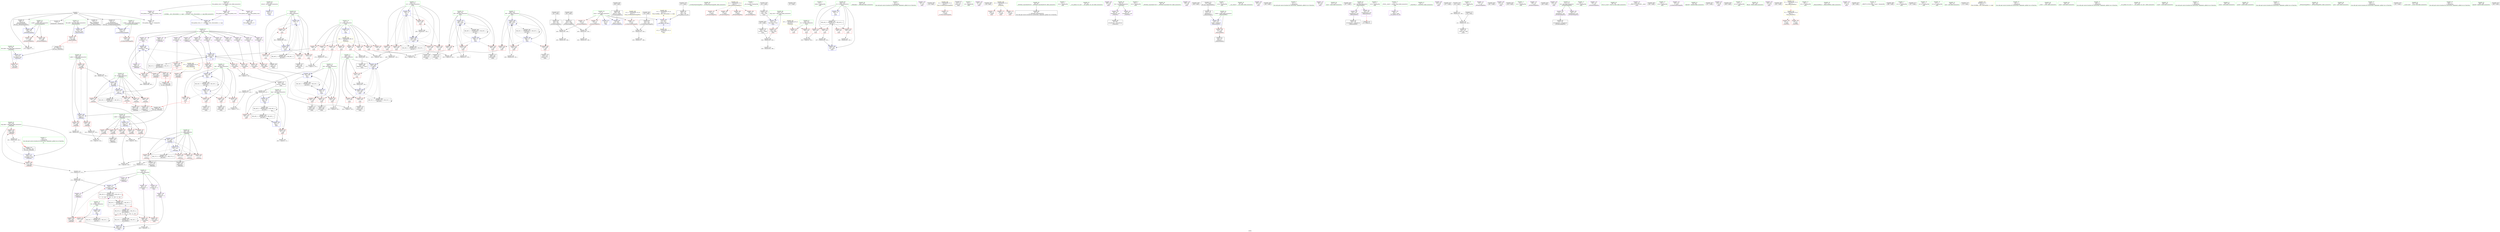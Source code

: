 digraph "SVFG" {
	label="SVFG";

	Node0x5609ba3476e0 [shape=record,color=grey,label="{NodeID: 0\nNullPtr}"];
	Node0x5609ba3476e0 -> Node0x5609ba359440[style=solid];
	Node0x5609ba3476e0 -> Node0x5609ba359540[style=solid];
	Node0x5609ba3476e0 -> Node0x5609ba359610[style=solid];
	Node0x5609ba3476e0 -> Node0x5609ba3596e0[style=solid];
	Node0x5609ba3476e0 -> Node0x5609ba365690[style=solid];
	Node0x5609ba3476e0 -> Node0x5609ba371480[style=solid];
	Node0x5609ba3663c0 [shape=record,color=blue,label="{NodeID: 277\n314\<--21\nretval\<--\nmain\n}"];
	Node0x5609ba35a0d0 [shape=record,color=red,label="{NodeID: 194\n254\<--241\n\<--r.addr\n_Z5Buildiii\n}"];
	Node0x5609ba35a0d0 -> Node0x5609ba371f00[style=solid];
	Node0x5609ba356930 [shape=record,color=black,label="{NodeID: 111\n423\<--422\nidxprom27\<--\nmain\n}"];
	Node0x5609ba346390 [shape=record,color=green,label="{NodeID: 28\n9\<--11\nstart\<--start_field_insensitive\nGlob }"];
	Node0x5609ba346390 -> Node0x5609ba35ef20[style=solid];
	Node0x5609ba346390 -> Node0x5609ba35eff0[style=solid];
	Node0x5609ba346390 -> Node0x5609ba35f0c0[style=solid];
	Node0x5609ba346390 -> Node0x5609ba3652c0[style=solid];
	Node0x5609ba346390 -> Node0x5609ba365a00[style=solid];
	Node0x5609ba346390 -> Node0x5609ba365ba0[style=solid];
	Node0x5609ba35b790 [shape=record,color=red,label="{NodeID: 222\n382\<--322\n\<--i\nmain\n}"];
	Node0x5609ba35b790 -> Node0x5609ba3565f0[style=solid];
	Node0x5609ba35d250 [shape=record,color=purple,label="{NodeID: 139\n460\<--25\narrayidx43\<--h\nmain\n}"];
	Node0x5609ba35d250 -> Node0x5609ba366ff0[style=solid];
	Node0x5609ba357cd0 [shape=record,color=green,label="{NodeID: 56\n216\<--217\n_Z13MiniTimeStampPKc\<--_Z13MiniTimeStampPKc_field_insensitive\n}"];
	Node0x5609ba3a8100 [shape=record,color=black,label="{NodeID: 582\n208 = PHI()\n}"];
	Node0x5609ba3a8100 -> Node0x5609ba356ec0[style=solid];
	Node0x5609ba36ff80 [shape=record,color=grey,label="{NodeID: 416\n374 = Binary(373, 135, )\n}"];
	Node0x5609ba36ff80 -> Node0x5609ba371c00[style=solid];
	Node0x5609ba364d10 [shape=record,color=red,label="{NodeID: 250\n421\<--420\n\<--arrayidx26\nmain\n}"];
	Node0x5609ba364d10 -> Node0x5609ba371180[style=solid];
	Node0x5609ba35e970 [shape=record,color=red,label="{NodeID: 167\n191\<--8\n\<--stderr\n_Z9TimeStampPKcz\n}"];
	Node0x5609ba359540 [shape=record,color=black,label="{NodeID: 84\n115\<--3\nfmt\<--dummyVal\n_Z6AssertbPKcz\n1st arg _Z6AssertbPKcz }"];
	Node0x5609ba359540 -> Node0x5609ba365930[style=solid];
	Node0x5609ba33e690 [shape=record,color=green,label="{NodeID: 1\n7\<--1\n__dso_handle\<--dummyObj\nGlob }"];
	Node0x5609ba366490 [shape=record,color=blue,label="{NodeID: 278\n316\<--342\ntmp_start\<--conv\nmain\n}"];
	Node0x5609ba366490 -> Node0x5609ba35b040[style=dashed];
	Node0x5609ba35a1a0 [shape=record,color=red,label="{NodeID: 195\n263\<--241\n\<--r.addr\n_Z5Buildiii\n}"];
	Node0x5609ba35a1a0 -> Node0x5609ba372200[style=solid];
	Node0x5609ba356a00 [shape=record,color=black,label="{NodeID: 112\n427\<--426\nconv30\<--cmp29\nmain\n}"];
	Node0x5609ba356a00 -> Node0x5609ba361340[style=solid];
	Node0x5609ba346460 [shape=record,color=green,label="{NodeID: 29\n20\<--22\nn\<--n_field_insensitive\nGlob }"];
	Node0x5609ba346460 -> Node0x5609ba35f190[style=solid];
	Node0x5609ba346460 -> Node0x5609ba35f260[style=solid];
	Node0x5609ba346460 -> Node0x5609ba35f330[style=solid];
	Node0x5609ba346460 -> Node0x5609ba35f400[style=solid];
	Node0x5609ba346460 -> Node0x5609ba35f4d0[style=solid];
	Node0x5609ba346460 -> Node0x5609ba35f5a0[style=solid];
	Node0x5609ba346460 -> Node0x5609ba35f670[style=solid];
	Node0x5609ba346460 -> Node0x5609ba35f740[style=solid];
	Node0x5609ba346460 -> Node0x5609ba365390[style=solid];
	Node0x5609ba35b860 [shape=record,color=red,label="{NodeID: 223\n390\<--322\n\<--i\nmain\n}"];
	Node0x5609ba35b860 -> Node0x5609ba36f500[style=solid];
	Node0x5609ba35d320 [shape=record,color=purple,label="{NodeID: 140\n497\<--25\narrayidx64\<--h\nmain\n}"];
	Node0x5609ba35d320 -> Node0x5609ba365120[style=solid];
	Node0x5609ba357dd0 [shape=record,color=green,label="{NodeID: 57\n220\<--221\ns.addr\<--s.addr_field_insensitive\n_Z13MiniTimeStampPKc\n}"];
	Node0x5609ba357dd0 -> Node0x5609ba35fc20[style=solid];
	Node0x5609ba357dd0 -> Node0x5609ba365c70[style=solid];
	Node0x5609ba3a8230 [shape=record,color=black,label="{NodeID: 583\n61 = PHI()\n}"];
	Node0x5609ba370100 [shape=record,color=grey,label="{NodeID: 417\n184 = Binary(182, 183, )\n}"];
	Node0x5609ba370100 -> Node0x5609ba370580[style=solid];
	Node0x5609ba364de0 [shape=record,color=red,label="{NodeID: 251\n425\<--424\n\<--arrayidx28\nmain\n}"];
	Node0x5609ba364de0 -> Node0x5609ba371180[style=solid];
	Node0x5609ba35ea40 [shape=record,color=red,label="{NodeID: 168\n195\<--8\n\<--stderr\n_Z9TimeStampPKcz\n}"];
	Node0x5609ba359610 [shape=record,color=black,label="{NodeID: 85\n168\<--3\ns\<--dummyVal\n_Z9TimeStampPKcz\n0th arg _Z9TimeStampPKcz }"];
	Node0x5609ba359610 -> Node0x5609ba365ad0[style=solid];
	Node0x5609ba32df10 [shape=record,color=green,label="{NodeID: 2\n8\<--1\nstderr\<--dummyObj\nGlob }"];
	Node0x5609ba37fff0 [shape=record,color=black,label="{NodeID: 445\nMR_33V_5 = PHI(MR_33V_6, MR_33V_3, )\npts\{260000 \}\n|{|<s1>22|<s2>22|<s3>22|<s4>22}}"];
	Node0x5609ba37fff0 -> Node0x5609ba389ef0[style=dashed];
	Node0x5609ba37fff0:s1 -> Node0x5609ba35ad00[style=dashed,color=red];
	Node0x5609ba37fff0:s2 -> Node0x5609ba366080[style=dashed,color=red];
	Node0x5609ba37fff0:s3 -> Node0x5609ba37fff0[style=dashed,color=red];
	Node0x5609ba37fff0:s4 -> Node0x5609ba389ef0[style=dashed,color=red];
	Node0x5609ba366560 [shape=record,color=blue,label="{NodeID: 279\n320\<--21\ntt\<--\nmain\n}"];
	Node0x5609ba366560 -> Node0x5609ba382b00[style=dashed];
	Node0x5609ba35a270 [shape=record,color=red,label="{NodeID: 196\n266\<--241\n\<--r.addr\n_Z5Buildiii\n}"];
	Node0x5609ba35a270 -> Node0x5609ba357060[style=solid];
	Node0x5609ba356ad0 [shape=record,color=black,label="{NodeID: 113\n459\<--458\nidxprom42\<--\nmain\n}"];
	Node0x5609ba346530 [shape=record,color=green,label="{NodeID: 30\n23\<--24\np\<--p_field_insensitive\nGlob }"];
	Node0x5609ba346530 -> Node0x5609ba35c6f0[style=solid];
	Node0x5609ba346530 -> Node0x5609ba35c7c0[style=solid];
	Node0x5609ba346530 -> Node0x5609ba35c890[style=solid];
	Node0x5609ba346530 -> Node0x5609ba35c960[style=solid];
	Node0x5609ba346530 -> Node0x5609ba35ca30[style=solid];
	Node0x5609ba346530 -> Node0x5609ba35cb00[style=solid];
	Node0x5609ba346530 -> Node0x5609ba35cbd0[style=solid];
	Node0x5609ba346530 -> Node0x5609ba35cca0[style=solid];
	Node0x5609ba346530 -> Node0x5609ba35cd70[style=solid];
	Node0x5609ba346530 -> Node0x5609ba35ce40[style=solid];
	Node0x5609ba346530 -> Node0x5609ba35cf10[style=solid];
	Node0x5609ba346530 -> Node0x5609ba35cfe0[style=solid];
	Node0x5609ba35b930 [shape=record,color=red,label="{NodeID: 224\n428\<--324\n\<--imp\nmain\n}"];
	Node0x5609ba35b930 -> Node0x5609ba361340[style=solid];
	Node0x5609ba35d3f0 [shape=record,color=purple,label="{NodeID: 141\n524\<--25\narrayidx74\<--h\nmain\n}"];
	Node0x5609ba35d3f0 -> Node0x5609ba3651f0[style=solid];
	Node0x5609ba357ea0 [shape=record,color=green,label="{NodeID: 58\n233\<--234\n_Z5Buildiii\<--_Z5Buildiii_field_insensitive\n}"];
	Node0x5609ba3a8300 [shape=record,color=black,label="{NodeID: 584\n224 = PHI()\n}"];
	Node0x5609ba3a8300 -> Node0x5609ba356f90[style=solid];
	Node0x5609ba370280 [shape=record,color=grey,label="{NodeID: 418\n253 = Binary(252, 135, )\n}"];
	Node0x5609ba370280 -> Node0x5609ba371f00[style=solid];
	Node0x5609ba364eb0 [shape=record,color=red,label="{NodeID: 252\n466\<--465\n\<--arrayidx46\nmain\n}"];
	Node0x5609ba364eb0 -> Node0x5609ba3670c0[style=solid];
	Node0x5609ba35eb10 [shape=record,color=red,label="{NodeID: 169\n199\<--8\n\<--stderr\n_Z9TimeStampPKcz\n}"];
	Node0x5609ba3596e0 [shape=record,color=black,label="{NodeID: 86\n219\<--3\ns\<--dummyVal\n_Z13MiniTimeStampPKc\n0th arg _Z13MiniTimeStampPKc }"];
	Node0x5609ba3596e0 -> Node0x5609ba365c70[style=solid];
	Node0x5609ba33e720 [shape=record,color=green,label="{NodeID: 3\n10\<--1\n\<--dummyObj\nCan only get source location for instruction, argument, global var or function.}"];
	Node0x5609ba366630 [shape=record,color=blue,label="{NodeID: 280\n322\<--21\ni\<--\nmain\n}"];
	Node0x5609ba366630 -> Node0x5609ba35b5f0[style=dashed];
	Node0x5609ba366630 -> Node0x5609ba35b6c0[style=dashed];
	Node0x5609ba366630 -> Node0x5609ba35b790[style=dashed];
	Node0x5609ba366630 -> Node0x5609ba35b860[style=dashed];
	Node0x5609ba366630 -> Node0x5609ba3667d0[style=dashed];
	Node0x5609ba366630 -> Node0x5609ba382bf0[style=dashed];
	Node0x5609ba35a340 [shape=record,color=red,label="{NodeID: 197\n271\<--241\n\<--r.addr\n_Z5Buildiii\n}"];
	Node0x5609ba35a340 -> Node0x5609ba36fb00[style=solid];
	Node0x5609ba356ba0 [shape=record,color=black,label="{NodeID: 114\n464\<--463\nidxprom45\<--\nmain\n}"];
	Node0x5609ba355650 [shape=record,color=green,label="{NodeID: 31\n25\<--26\nh\<--h_field_insensitive\nGlob }"];
	Node0x5609ba355650 -> Node0x5609ba35d0b0[style=solid];
	Node0x5609ba355650 -> Node0x5609ba35d180[style=solid];
	Node0x5609ba355650 -> Node0x5609ba35d250[style=solid];
	Node0x5609ba355650 -> Node0x5609ba35d320[style=solid];
	Node0x5609ba355650 -> Node0x5609ba35d3f0[style=solid];
	Node0x5609ba3894f0 [shape=record,color=black,label="{NodeID: 474\nMR_27V_2 = PHI(MR_27V_1, MR_27V_4, )\npts\{246 \}\n}"];
	Node0x5609ba35ba00 [shape=record,color=red,label="{NodeID: 225\n441\<--324\n\<--imp\nmain\n}"];
	Node0x5609ba35ba00 -> Node0x5609ba371900[style=solid];
	Node0x5609ba35d4c0 [shape=record,color=purple,label="{NodeID: 142\n345\<--27\n\<--.str.5\nmain\n}"];
	Node0x5609ba357fa0 [shape=record,color=green,label="{NodeID: 59\n239\<--240\nl.addr\<--l.addr_field_insensitive\n_Z5Buildiii\n}"];
	Node0x5609ba357fa0 -> Node0x5609ba35fcf0[style=solid];
	Node0x5609ba357fa0 -> Node0x5609ba359f30[style=solid];
	Node0x5609ba357fa0 -> Node0x5609ba35a000[style=solid];
	Node0x5609ba357fa0 -> Node0x5609ba365d40[style=solid];
	Node0x5609ba3a8430 [shape=record,color=black,label="{NodeID: 585\n94 = PHI()\n}"];
	Node0x5609ba370400 [shape=record,color=grey,label="{NodeID: 419\n473 = Binary(472, 135, )\n}"];
	Node0x5609ba370400 -> Node0x5609ba371d80[style=solid];
	Node0x5609ba364f80 [shape=record,color=red,label="{NodeID: 253\n480\<--479\n\<--arrayidx54\nmain\n|{<s0>31}}"];
	Node0x5609ba364f80:s0 -> Node0x5609ba3a6750[style=solid,color=red];
	Node0x5609ba35ebe0 [shape=record,color=red,label="{NodeID: 170\n223\<--8\n\<--stderr\n_Z13MiniTimeStampPKc\n}"];
	Node0x5609ba3597b0 [shape=record,color=black,label="{NodeID: 87\n313\<--21\nmain_ret\<--\nmain\n}"];
	Node0x5609ba347270 [shape=record,color=green,label="{NodeID: 4\n12\<--1\n.str\<--dummyObj\nGlob }"];
	Node0x5609ba366700 [shape=record,color=blue,label="{NodeID: 281\n384\<--386\narrayidx11\<--dec\nmain\n}"];
	Node0x5609ba366700 -> Node0x5609ba364b70[style=dashed];
	Node0x5609ba366700 -> Node0x5609ba366700[style=dashed];
	Node0x5609ba366700 -> Node0x5609ba3668a0[style=dashed];
	Node0x5609ba35a410 [shape=record,color=red,label="{NodeID: 198\n292\<--241\n\<--r.addr\n_Z5Buildiii\n}"];
	Node0x5609ba35a410 -> Node0x5609ba372500[style=solid];
	Node0x5609ba35bf50 [shape=record,color=black,label="{NodeID: 115\n478\<--477\nidxprom53\<--\nmain\n}"];
	Node0x5609ba3556e0 [shape=record,color=green,label="{NodeID: 32\n49\<--53\nllvm.global_ctors\<--llvm.global_ctors_field_insensitive\nGlob }"];
	Node0x5609ba3556e0 -> Node0x5609ba35df50[style=solid];
	Node0x5609ba3556e0 -> Node0x5609ba35e020[style=solid];
	Node0x5609ba3556e0 -> Node0x5609ba35e120[style=solid];
	Node0x5609ba3899f0 [shape=record,color=black,label="{NodeID: 475\nMR_29V_2 = PHI(MR_29V_1, MR_29V_4, )\npts\{248 \}\n}"];
	Node0x5609ba35bad0 [shape=record,color=red,label="{NodeID: 226\n403\<--326\n\<--i15\nmain\n}"];
	Node0x5609ba35bad0 -> Node0x5609ba371780[style=solid];
	Node0x5609ba35d590 [shape=record,color=purple,label="{NodeID: 143\n347\<--29\n\<--.str.6\nmain\n}"];
	Node0x5609ba358070 [shape=record,color=green,label="{NodeID: 60\n241\<--242\nr.addr\<--r.addr_field_insensitive\n_Z5Buildiii\n}"];
	Node0x5609ba358070 -> Node0x5609ba35a0d0[style=solid];
	Node0x5609ba358070 -> Node0x5609ba35a1a0[style=solid];
	Node0x5609ba358070 -> Node0x5609ba35a270[style=solid];
	Node0x5609ba358070 -> Node0x5609ba35a340[style=solid];
	Node0x5609ba358070 -> Node0x5609ba35a410[style=solid];
	Node0x5609ba358070 -> Node0x5609ba365e10[style=solid];
	Node0x5609ba3a8500 [shape=record,color=black,label="{NodeID: 586\n98 = PHI()\n}"];
	Node0x5609ba370580 [shape=record,color=grey,label="{NodeID: 420\n185 = Binary(184, 186, )\n}"];
	Node0x5609ba365050 [shape=record,color=red,label="{NodeID: 254\n486\<--485\n\<--arrayidx57\nmain\n}"];
	Node0x5609ba365050 -> Node0x5609ba367260[style=solid];
	Node0x5609ba35ecb0 [shape=record,color=red,label="{NodeID: 171\n344\<--8\n\<--stderr\nmain\n}"];
	Node0x5609ba359880 [shape=record,color=black,label="{NodeID: 88\n62\<--63\n\<--_ZNSt8ios_base4InitD1Ev\nCan only get source location for instruction, argument, global var or function.}"];
	Node0x5609ba340340 [shape=record,color=green,label="{NodeID: 5\n14\<--1\n.str.2\<--dummyObj\nGlob }"];
	Node0x5609ba3667d0 [shape=record,color=blue,label="{NodeID: 282\n322\<--391\ni\<--inc\nmain\n}"];
	Node0x5609ba3667d0 -> Node0x5609ba35b5f0[style=dashed];
	Node0x5609ba3667d0 -> Node0x5609ba35b6c0[style=dashed];
	Node0x5609ba3667d0 -> Node0x5609ba35b790[style=dashed];
	Node0x5609ba3667d0 -> Node0x5609ba35b860[style=dashed];
	Node0x5609ba3667d0 -> Node0x5609ba3667d0[style=dashed];
	Node0x5609ba3667d0 -> Node0x5609ba382bf0[style=dashed];
	Node0x5609ba35a4e0 [shape=record,color=red,label="{NodeID: 199\n273\<--243\n\<--step.addr\n_Z5Buildiii\n}"];
	Node0x5609ba35a4e0 -> Node0x5609ba36fc80[style=solid];
	Node0x5609ba35bfe0 [shape=record,color=black,label="{NodeID: 116\n484\<--483\nidxprom56\<--\nmain\n}"];
	Node0x5609ba355770 [shape=record,color=green,label="{NodeID: 33\n54\<--55\n__cxx_global_var_init\<--__cxx_global_var_init_field_insensitive\n}"];
	Node0x5609ba389ef0 [shape=record,color=black,label="{NodeID: 476\nMR_33V_2 = PHI(MR_33V_1, MR_33V_5, )\npts\{260000 \}\n|{<s0>22|<s1>31}}"];
	Node0x5609ba389ef0:s0 -> Node0x5609ba37fff0[style=dashed,color=blue];
	Node0x5609ba389ef0:s1 -> Node0x5609ba3871f0[style=dashed,color=blue];
	Node0x5609ba35bba0 [shape=record,color=red,label="{NodeID: 227\n407\<--326\n\<--i15\nmain\n}"];
	Node0x5609ba35bba0 -> Node0x5609ba36f800[style=solid];
	Node0x5609ba35d660 [shape=record,color=purple,label="{NodeID: 144\n368\<--29\n\<--.str.6\nmain\n}"];
	Node0x5609ba358140 [shape=record,color=green,label="{NodeID: 61\n243\<--244\nstep.addr\<--step.addr_field_insensitive\n_Z5Buildiii\n}"];
	Node0x5609ba358140 -> Node0x5609ba35a4e0[style=solid];
	Node0x5609ba358140 -> Node0x5609ba35a5b0[style=solid];
	Node0x5609ba358140 -> Node0x5609ba365ee0[style=solid];
	Node0x5609ba3a85d0 [shape=record,color=black,label="{NodeID: 587\n181 = PHI()\n}"];
	Node0x5609ba3a85d0 -> Node0x5609ba356d20[style=solid];
	Node0x5609ba370700 [shape=record,color=grey,label="{NodeID: 421\n259 = Binary(258, 135, )\n}"];
	Node0x5609ba370700 -> Node0x5609ba365fb0[style=solid];
	Node0x5609ba365120 [shape=record,color=red,label="{NodeID: 255\n498\<--497\n\<--arrayidx64\nmain\n}"];
	Node0x5609ba365120 -> Node0x5609ba372380[style=solid];
	Node0x5609ba35ed80 [shape=record,color=red,label="{NodeID: 172\n357\<--8\n\<--stderr\nmain\n}"];
	Node0x5609ba359980 [shape=record,color=black,label="{NodeID: 89\n87\<--86\narraydecay1\<--arraydecay\n_Z3errPKcz\n}"];
	Node0x5609ba3403d0 [shape=record,color=green,label="{NodeID: 6\n16\<--1\n.str.3\<--dummyObj\nGlob }"];
	Node0x5609ba3668a0 [shape=record,color=blue,label="{NodeID: 283\n398\<--394\narrayidx14\<--\nmain\n|{|<s7>31}}"];
	Node0x5609ba3668a0 -> Node0x5609ba364c40[style=dashed];
	Node0x5609ba3668a0 -> Node0x5609ba364d10[style=dashed];
	Node0x5609ba3668a0 -> Node0x5609ba364de0[style=dashed];
	Node0x5609ba3668a0 -> Node0x5609ba364eb0[style=dashed];
	Node0x5609ba3668a0 -> Node0x5609ba364f80[style=dashed];
	Node0x5609ba3668a0 -> Node0x5609ba365050[style=dashed];
	Node0x5609ba3668a0 -> Node0x5609ba3858f0[style=dashed];
	Node0x5609ba3668a0:s7 -> Node0x5609ba38ca70[style=dashed,color=red];
	Node0x5609ba35a5b0 [shape=record,color=red,label="{NodeID: 200\n300\<--243\n\<--step.addr\n_Z5Buildiii\n}"];
	Node0x5609ba35a5b0 -> Node0x5609ba371000[style=solid];
	Node0x5609ba35c070 [shape=record,color=black,label="{NodeID: 117\n496\<--495\nidxprom63\<--\nmain\n}"];
	Node0x5609ba355800 [shape=record,color=green,label="{NodeID: 34\n58\<--59\n_ZNSt8ios_base4InitC1Ev\<--_ZNSt8ios_base4InitC1Ev_field_insensitive\n}"];
	Node0x5609ba35bc70 [shape=record,color=red,label="{NodeID: 228\n412\<--326\n\<--i15\nmain\n}"];
	Node0x5609ba35bc70 -> Node0x5609ba356790[style=solid];
	Node0x5609ba35d730 [shape=record,color=purple,label="{NodeID: 145\n380\<--29\n\<--.str.6\nmain\n}"];
	Node0x5609ba358210 [shape=record,color=green,label="{NodeID: 62\n245\<--246\ni\<--i_field_insensitive\n_Z5Buildiii\n}"];
	Node0x5609ba358210 -> Node0x5609ba35a680[style=solid];
	Node0x5609ba358210 -> Node0x5609ba35a750[style=solid];
	Node0x5609ba358210 -> Node0x5609ba35a820[style=solid];
	Node0x5609ba358210 -> Node0x5609ba35a8f0[style=solid];
	Node0x5609ba358210 -> Node0x5609ba365fb0[style=solid];
	Node0x5609ba358210 -> Node0x5609ba366150[style=solid];
	Node0x5609ba3a8730 [shape=record,color=black,label="{NodeID: 588\n188 = PHI()\n}"];
	Node0x5609ba370880 [shape=record,color=grey,label="{NodeID: 422\n363 = Binary(362, 135, )\n}"];
	Node0x5609ba3651f0 [shape=record,color=red,label="{NodeID: 256\n525\<--524\n\<--arrayidx74\nmain\n}"];
	Node0x5609ba35ee50 [shape=record,color=red,label="{NodeID: 173\n540\<--8\n\<--stderr\nmain\n}"];
	Node0x5609ba359a50 [shape=record,color=black,label="{NodeID: 90\n122\<--114\nfrombool\<--f\n_Z6AssertbPKcz\n}"];
	Node0x5609ba359a50 -> Node0x5609ba365860[style=solid];
	Node0x5609ba346740 [shape=record,color=green,label="{NodeID: 7\n18\<--1\n.str.4\<--dummyObj\nGlob }"];
	Node0x5609ba366970 [shape=record,color=blue,label="{NodeID: 284\n324\<--21\nimp\<--\nmain\n}"];
	Node0x5609ba366970 -> Node0x5609ba35ba00[style=dashed];
	Node0x5609ba366970 -> Node0x5609ba3830f0[style=dashed];
	Node0x5609ba366970 -> Node0x5609ba3862f0[style=dashed];
	Node0x5609ba35a680 [shape=record,color=red,label="{NodeID: 201\n262\<--245\n\<--i\n_Z5Buildiii\n}"];
	Node0x5609ba35a680 -> Node0x5609ba372200[style=solid];
	Node0x5609ba35c140 [shape=record,color=black,label="{NodeID: 118\n523\<--522\nidxprom73\<--\nmain\n}"];
	Node0x5609ba355900 [shape=record,color=green,label="{NodeID: 35\n64\<--65\n__cxa_atexit\<--__cxa_atexit_field_insensitive\n}"];
	Node0x5609ba391f40 [shape=record,color=yellow,style=double,label="{NodeID: 561\n11V_2 = CSCHI(MR_11V_1)\npts\{11 \}\nCS[]}"];
	Node0x5609ba35bd40 [shape=record,color=red,label="{NodeID: 229\n422\<--326\n\<--i15\nmain\n}"];
	Node0x5609ba35bd40 -> Node0x5609ba356930[style=solid];
	Node0x5609ba35d800 [shape=record,color=purple,label="{NodeID: 146\n360\<--31\n\<--.str.7\nmain\n}"];
	Node0x5609ba3582e0 [shape=record,color=green,label="{NodeID: 63\n247\<--248\ni8\<--i8_field_insensitive\n_Z5Buildiii\n}"];
	Node0x5609ba3582e0 -> Node0x5609ba35a9c0[style=solid];
	Node0x5609ba3582e0 -> Node0x5609ba35aa90[style=solid];
	Node0x5609ba3582e0 -> Node0x5609ba35ab60[style=solid];
	Node0x5609ba3582e0 -> Node0x5609ba35ac30[style=solid];
	Node0x5609ba3582e0 -> Node0x5609ba366220[style=solid];
	Node0x5609ba3582e0 -> Node0x5609ba3662f0[style=solid];
	Node0x5609ba3a8800 [shape=record,color=black,label="{NodeID: 589\n194 = PHI()\n}"];
	Node0x5609ba370a00 [shape=record,color=grey,label="{NodeID: 423\n204 = Binary(203, 186, )\n}"];
	Node0x5609ba3652c0 [shape=record,color=blue,label="{NodeID: 257\n9\<--10\nstart\<--\nGlob }"];
	Node0x5609ba35ef20 [shape=record,color=red,label="{NodeID: 174\n183\<--9\n\<--start\n_Z9TimeStampPKcz\n}"];
	Node0x5609ba35ef20 -> Node0x5609ba370100[style=solid];
	Node0x5609ba359b20 [shape=record,color=black,label="{NodeID: 91\n126\<--125\ntobool\<--\n_Z6AssertbPKcz\n}"];
	Node0x5609ba3467d0 [shape=record,color=green,label="{NodeID: 8\n21\<--1\n\<--dummyObj\nCan only get source location for instruction, argument, global var or function.}"];
	Node0x5609ba366a40 [shape=record,color=blue,label="{NodeID: 285\n326\<--21\ni15\<--\nmain\n}"];
	Node0x5609ba366a40 -> Node0x5609ba35bad0[style=dashed];
	Node0x5609ba366a40 -> Node0x5609ba35bba0[style=dashed];
	Node0x5609ba366a40 -> Node0x5609ba35bc70[style=dashed];
	Node0x5609ba366a40 -> Node0x5609ba35bd40[style=dashed];
	Node0x5609ba366a40 -> Node0x5609ba35be10[style=dashed];
	Node0x5609ba366a40 -> Node0x5609ba366d80[style=dashed];
	Node0x5609ba366a40 -> Node0x5609ba3835f0[style=dashed];
	Node0x5609ba35a750 [shape=record,color=red,label="{NodeID: 202\n270\<--245\n\<--i\n_Z5Buildiii\n}"];
	Node0x5609ba35a750 -> Node0x5609ba36fb00[style=solid];
	Node0x5609ba35c210 [shape=record,color=black,label="{NodeID: 119\n542\<--541\nconv84\<--call83\nmain\n}"];
	Node0x5609ba35c210 -> Node0x5609ba361940[style=solid];
	Node0x5609ba355a00 [shape=record,color=green,label="{NodeID: 36\n63\<--69\n_ZNSt8ios_base4InitD1Ev\<--_ZNSt8ios_base4InitD1Ev_field_insensitive\n}"];
	Node0x5609ba355a00 -> Node0x5609ba359880[style=solid];
	Node0x5609ba35be10 [shape=record,color=red,label="{NodeID: 230\n437\<--326\n\<--i15\nmain\n}"];
	Node0x5609ba35be10 -> Node0x5609ba360ec0[style=solid];
	Node0x5609ba35d8d0 [shape=record,color=purple,label="{NodeID: 147\n364\<--33\n\<--.str.8\nmain\n}"];
	Node0x5609ba3583b0 [shape=record,color=green,label="{NodeID: 64\n311\<--312\nmain\<--main_field_insensitive\n}"];
	Node0x5609ba3a88d0 [shape=record,color=black,label="{NodeID: 590\n197 = PHI()\n}"];
	Node0x5609ba370b80 [shape=record,color=grey,label="{NodeID: 424\n203 = Binary(201, 202, )\n}"];
	Node0x5609ba370b80 -> Node0x5609ba370a00[style=solid];
	Node0x5609ba365390 [shape=record,color=blue,label="{NodeID: 258\n20\<--21\nn\<--\nGlob }"];
	Node0x5609ba365390 -> Node0x5609ba38ce50[style=dashed];
	Node0x5609ba35eff0 [shape=record,color=red,label="{NodeID: 175\n202\<--9\n\<--start\n_Z9TimeStampPKcz\n}"];
	Node0x5609ba35eff0 -> Node0x5609ba370b80[style=solid];
	Node0x5609ba359bf0 [shape=record,color=black,label="{NodeID: 92\n129\<--128\narraydecay1\<--arraydecay\n_Z6AssertbPKcz\n}"];
	Node0x5609ba345d60 [shape=record,color=green,label="{NodeID: 9\n27\<--1\n.str.5\<--dummyObj\nGlob }"];
	Node0x5609ba382b00 [shape=record,color=black,label="{NodeID: 452\nMR_44V_3 = PHI(MR_44V_4, MR_44V_2, )\npts\{321 \}\n}"];
	Node0x5609ba382b00 -> Node0x5609ba35b2b0[style=dashed];
	Node0x5609ba382b00 -> Node0x5609ba35b380[style=dashed];
	Node0x5609ba382b00 -> Node0x5609ba35b450[style=dashed];
	Node0x5609ba382b00 -> Node0x5609ba35b520[style=dashed];
	Node0x5609ba382b00 -> Node0x5609ba367670[style=dashed];
	Node0x5609ba366b10 [shape=record,color=blue,label="{NodeID: 286\n328\<--408\nj\<--add19\nmain\n}"];
	Node0x5609ba366b10 -> Node0x5609ba363de0[style=dashed];
	Node0x5609ba366b10 -> Node0x5609ba363e70[style=dashed];
	Node0x5609ba366b10 -> Node0x5609ba363f40[style=dashed];
	Node0x5609ba366b10 -> Node0x5609ba366b10[style=dashed];
	Node0x5609ba366b10 -> Node0x5609ba366cb0[style=dashed];
	Node0x5609ba366b10 -> Node0x5609ba383af0[style=dashed];
	Node0x5609ba35a820 [shape=record,color=red,label="{NodeID: 203\n276\<--245\n\<--i\n_Z5Buildiii\n}"];
	Node0x5609ba35a820 -> Node0x5609ba357130[style=solid];
	Node0x5609ba35c2e0 [shape=record,color=purple,label="{NodeID: 120\n60\<--4\n\<--_ZStL8__ioinit\n__cxx_global_var_init\n}"];
	Node0x5609ba355b00 [shape=record,color=green,label="{NodeID: 37\n76\<--77\n_Z3errPKcz\<--_Z3errPKcz_field_insensitive\n}"];
	Node0x5609ba363de0 [shape=record,color=red,label="{NodeID: 231\n411\<--328\n\<--j\nmain\n}"];
	Node0x5609ba363de0 -> Node0x5609ba371300[style=solid];
	Node0x5609ba35d9a0 [shape=record,color=purple,label="{NodeID: 148\n444\<--35\n\<--.str.9\nmain\n}"];
	Node0x5609ba3584b0 [shape=record,color=green,label="{NodeID: 65\n314\<--315\nretval\<--retval_field_insensitive\nmain\n}"];
	Node0x5609ba3584b0 -> Node0x5609ba3663c0[style=solid];
	Node0x5609ba3a89d0 [shape=record,color=black,label="{NodeID: 591\n527 = PHI()\n}"];
	Node0x5609ba370d00 [shape=record,color=grey,label="{NodeID: 425\n288 = Binary(287, 135, )\n}"];
	Node0x5609ba370d00 -> Node0x5609ba366220[style=solid];
	Node0x5609ba365490 [shape=record,color=blue,label="{NodeID: 259\n567\<--50\nllvm.global_ctors_0\<--\nGlob }"];
	Node0x5609ba35f0c0 [shape=record,color=red,label="{NodeID: 176\n226\<--9\n\<--start\n_Z13MiniTimeStampPKc\n}"];
	Node0x5609ba35f0c0 -> Node0x5609ba361640[style=solid];
	Node0x5609ba359cc0 [shape=record,color=black,label="{NodeID: 93\n144\<--151\n_Z1Rv_ret\<--add\n_Z1Rv\n}"];
	Node0x5609ba345df0 [shape=record,color=green,label="{NodeID: 10\n29\<--1\n.str.6\<--dummyObj\nGlob }"];
	Node0x5609ba382bf0 [shape=record,color=black,label="{NodeID: 453\nMR_46V_2 = PHI(MR_46V_4, MR_46V_1, )\npts\{323 \}\n}"];
	Node0x5609ba382bf0 -> Node0x5609ba366630[style=dashed];
	Node0x5609ba366be0 [shape=record,color=blue,label="{NodeID: 287\n324\<--429\nimp\<--or\nmain\n}"];
	Node0x5609ba366be0 -> Node0x5609ba3862f0[style=dashed];
	Node0x5609ba35a8f0 [shape=record,color=red,label="{NodeID: 204\n281\<--245\n\<--i\n_Z5Buildiii\n}"];
	Node0x5609ba35a8f0 -> Node0x5609ba357200[style=solid];
	Node0x5609ba35c3b0 [shape=record,color=purple,label="{NodeID: 121\n187\<--12\n\<--.str\n_Z9TimeStampPKcz\n}"];
	Node0x5609ba355c00 [shape=record,color=green,label="{NodeID: 38\n81\<--82\nfmt.addr\<--fmt.addr_field_insensitive\n_Z3errPKcz\n}"];
	Node0x5609ba355c00 -> Node0x5609ba35f810[style=solid];
	Node0x5609ba355c00 -> Node0x5609ba365790[style=solid];
	Node0x5609ba3a60d0 [shape=record,color=black,label="{NodeID: 564\n381 = PHI()\n}"];
	Node0x5609ba38b7f0 [shape=record,color=yellow,style=double,label="{NodeID: 481\n11V_1 = ENCHI(MR_11V_0)\npts\{11 \}\nFun[_GLOBAL__sub_I_Burunduk1_2_1.cpp]|{<s0>38}}"];
	Node0x5609ba38b7f0:s0 -> Node0x5609ba365a00[style=dashed,color=red];
	Node0x5609ba360d40 [shape=record,color=grey,label="{NodeID: 398\n537 = Binary(536, 135, )\n}"];
	Node0x5609ba360d40 -> Node0x5609ba367670[style=solid];
	Node0x5609ba363e70 [shape=record,color=red,label="{NodeID: 232\n418\<--328\n\<--j\nmain\n}"];
	Node0x5609ba363e70 -> Node0x5609ba356860[style=solid];
	Node0x5609ba35da70 [shape=record,color=purple,label="{NodeID: 149\n502\<--37\n\<--.str.10\nmain\n}"];
	Node0x5609ba358580 [shape=record,color=green,label="{NodeID: 66\n316\<--317\ntmp_start\<--tmp_start_field_insensitive\nmain\n}"];
	Node0x5609ba358580 -> Node0x5609ba35b040[style=solid];
	Node0x5609ba358580 -> Node0x5609ba366490[style=solid];
	Node0x5609ba3a8ad0 [shape=record,color=black,label="{NodeID: 592\n534 = PHI()\n}"];
	Node0x5609ba370e80 [shape=record,color=grey,label="{NodeID: 426\n513 = Binary(512, 135, )\n}"];
	Node0x5609ba370e80 -> Node0x5609ba367400[style=solid];
	Node0x5609ba365590 [shape=record,color=blue,label="{NodeID: 260\n568\<--51\nllvm.global_ctors_1\<--_GLOBAL__sub_I_Burunduk1_2_1.cpp\nGlob }"];
	Node0x5609ba35f190 [shape=record,color=red,label="{NodeID: 177\n373\<--20\n\<--n\nmain\n}"];
	Node0x5609ba35f190 -> Node0x5609ba36ff80[style=solid];
	Node0x5609ba359d90 [shape=record,color=black,label="{NodeID: 94\n160\<--157\nconv\<--call\n__cxx_global_var_init.1\n}"];
	Node0x5609ba359d90 -> Node0x5609ba365a00[style=solid];
	Node0x5609ba340010 [shape=record,color=green,label="{NodeID: 11\n31\<--1\n.str.7\<--dummyObj\nGlob }"];
	Node0x5609ba3830f0 [shape=record,color=black,label="{NodeID: 454\nMR_48V_2 = PHI(MR_48V_4, MR_48V_1, )\npts\{325 \}\n}"];
	Node0x5609ba3830f0 -> Node0x5609ba366970[style=dashed];
	Node0x5609ba366cb0 [shape=record,color=blue,label="{NodeID: 288\n328\<--433\nj\<--inc32\nmain\n}"];
	Node0x5609ba366cb0 -> Node0x5609ba363de0[style=dashed];
	Node0x5609ba366cb0 -> Node0x5609ba363e70[style=dashed];
	Node0x5609ba366cb0 -> Node0x5609ba363f40[style=dashed];
	Node0x5609ba366cb0 -> Node0x5609ba366b10[style=dashed];
	Node0x5609ba366cb0 -> Node0x5609ba366cb0[style=dashed];
	Node0x5609ba366cb0 -> Node0x5609ba383af0[style=dashed];
	Node0x5609ba35a9c0 [shape=record,color=red,label="{NodeID: 205\n291\<--247\n\<--i8\n_Z5Buildiii\n}"];
	Node0x5609ba35a9c0 -> Node0x5609ba372500[style=solid];
	Node0x5609ba35c480 [shape=record,color=purple,label="{NodeID: 122\n196\<--14\n\<--.str.2\n_Z9TimeStampPKcz\n}"];
	Node0x5609ba355cd0 [shape=record,color=green,label="{NodeID: 39\n83\<--84\nlist\<--list_field_insensitive\n_Z3errPKcz\n}"];
	Node0x5609ba355cd0 -> Node0x5609ba35e220[style=solid];
	Node0x5609ba355cd0 -> Node0x5609ba35e2f0[style=solid];
	Node0x5609ba3a61d0 [shape=record,color=black,label="{NodeID: 565\n445 = PHI()\n}"];
	Node0x5609ba38c310 [shape=record,color=yellow,style=double,label="{NodeID: 482\n2V_1 = ENCHI(MR_2V_0)\npts\{1 \}\nFun[_Z13MiniTimeStampPKc]}"];
	Node0x5609ba38c310 -> Node0x5609ba35ebe0[style=dashed];
	Node0x5609ba360ec0 [shape=record,color=grey,label="{NodeID: 399\n438 = Binary(437, 135, )\n}"];
	Node0x5609ba360ec0 -> Node0x5609ba366d80[style=solid];
	Node0x5609ba363f40 [shape=record,color=red,label="{NodeID: 233\n432\<--328\n\<--j\nmain\n}"];
	Node0x5609ba363f40 -> Node0x5609ba361040[style=solid];
	Node0x5609ba35db40 [shape=record,color=purple,label="{NodeID: 150\n503\<--39\n\<--.str.11\nmain\n}"];
	Node0x5609ba358650 [shape=record,color=green,label="{NodeID: 67\n318\<--319\ntn\<--tn_field_insensitive\nmain\n}"];
	Node0x5609ba358650 -> Node0x5609ba35b110[style=solid];
	Node0x5609ba358650 -> Node0x5609ba35b1e0[style=solid];
	Node0x5609ba3a8bd0 [shape=record,color=black,label="{NodeID: 593\n341 = PHI()\n}"];
	Node0x5609ba3a8bd0 -> Node0x5609ba357470[style=solid];
	Node0x5609ba38e450 [shape=record,color=yellow,style=double,label="{NodeID: 510\n2V_1 = ENCHI(MR_2V_0)\npts\{1 \}\nFun[_Z9TimeStampPKcz]}"];
	Node0x5609ba38e450 -> Node0x5609ba35e8a0[style=dashed];
	Node0x5609ba38e450 -> Node0x5609ba35e970[style=dashed];
	Node0x5609ba38e450 -> Node0x5609ba35ea40[style=dashed];
	Node0x5609ba38e450 -> Node0x5609ba35eb10[style=dashed];
	Node0x5609ba371000 [shape=record,color=grey,label="{NodeID: 427\n301 = Binary(300, 135, )\n|{<s0>22}}"];
	Node0x5609ba371000:s0 -> Node0x5609ba3a69e0[style=solid,color=red];
	Node0x5609ba365690 [shape=record,color=blue, style = dotted,label="{NodeID: 261\n569\<--3\nllvm.global_ctors_2\<--dummyVal\nGlob }"];
	Node0x5609ba35f260 [shape=record,color=red,label="{NodeID: 178\n394\<--20\n\<--n\nmain\n}"];
	Node0x5609ba35f260 -> Node0x5609ba3668a0[style=solid];
	Node0x5609ba359e60 [shape=record,color=black,label="{NodeID: 95\n175\<--174\narraydecay1\<--arraydecay\n_Z9TimeStampPKcz\n}"];
	Node0x5609ba3400e0 [shape=record,color=green,label="{NodeID: 12\n33\<--1\n.str.8\<--dummyObj\nGlob }"];
	Node0x5609ba3835f0 [shape=record,color=black,label="{NodeID: 455\nMR_50V_2 = PHI(MR_50V_4, MR_50V_1, )\npts\{327 \}\n}"];
	Node0x5609ba3835f0 -> Node0x5609ba366a40[style=dashed];
	Node0x5609ba366d80 [shape=record,color=blue,label="{NodeID: 289\n326\<--438\ni15\<--inc35\nmain\n}"];
	Node0x5609ba366d80 -> Node0x5609ba35bad0[style=dashed];
	Node0x5609ba366d80 -> Node0x5609ba35bba0[style=dashed];
	Node0x5609ba366d80 -> Node0x5609ba35bc70[style=dashed];
	Node0x5609ba366d80 -> Node0x5609ba35bd40[style=dashed];
	Node0x5609ba366d80 -> Node0x5609ba35be10[style=dashed];
	Node0x5609ba366d80 -> Node0x5609ba366d80[style=dashed];
	Node0x5609ba366d80 -> Node0x5609ba3835f0[style=dashed];
	Node0x5609ba35aa90 [shape=record,color=red,label="{NodeID: 206\n295\<--247\n\<--i8\n_Z5Buildiii\n|{<s0>22}}"];
	Node0x5609ba35aa90:s0 -> Node0x5609ba3a6500[style=solid,color=red];
	Node0x5609ba35c550 [shape=record,color=purple,label="{NodeID: 123\n205\<--16\n\<--.str.3\n_Z9TimeStampPKcz\n}"];
	Node0x5609ba355da0 [shape=record,color=green,label="{NodeID: 40\n89\<--90\nllvm.va_start\<--llvm.va_start_field_insensitive\n}"];
	Node0x5609ba3a62d0 [shape=record,color=black,label="{NodeID: 566\n541 = PHI()\n}"];
	Node0x5609ba3a62d0 -> Node0x5609ba35c210[style=solid];
	Node0x5609ba38c420 [shape=record,color=yellow,style=double,label="{NodeID: 483\n11V_1 = ENCHI(MR_11V_0)\npts\{11 \}\nFun[_Z13MiniTimeStampPKc]}"];
	Node0x5609ba38c420 -> Node0x5609ba35f0c0[style=dashed];
	Node0x5609ba361040 [shape=record,color=grey,label="{NodeID: 400\n433 = Binary(432, 135, )\n}"];
	Node0x5609ba361040 -> Node0x5609ba366cb0[style=solid];
	Node0x5609ba364010 [shape=record,color=red,label="{NodeID: 234\n457\<--330\n\<--M\nmain\n}"];
	Node0x5609ba364010 -> Node0x5609ba366ff0[style=solid];
	Node0x5609ba35dc10 [shape=record,color=purple,label="{NodeID: 151\n504\<--41\n\<--__PRETTY_FUNCTION__.main\nmain\n}"];
	Node0x5609ba358720 [shape=record,color=green,label="{NodeID: 68\n320\<--321\ntt\<--tt_field_insensitive\nmain\n}"];
	Node0x5609ba358720 -> Node0x5609ba35b2b0[style=solid];
	Node0x5609ba358720 -> Node0x5609ba35b380[style=solid];
	Node0x5609ba358720 -> Node0x5609ba35b450[style=solid];
	Node0x5609ba358720 -> Node0x5609ba35b520[style=solid];
	Node0x5609ba358720 -> Node0x5609ba366560[style=solid];
	Node0x5609ba358720 -> Node0x5609ba367670[style=solid];
	Node0x5609ba3a8d30 [shape=record,color=black,label="{NodeID: 594\n346 = PHI()\n}"];
	Node0x5609ba371180 [shape=record,color=grey,label="{NodeID: 428\n426 = cmp(421, 425, )\n}"];
	Node0x5609ba371180 -> Node0x5609ba356a00[style=solid];
	Node0x5609ba365790 [shape=record,color=blue,label="{NodeID: 262\n81\<--80\nfmt.addr\<--fmt\n_Z3errPKcz\n}"];
	Node0x5609ba365790 -> Node0x5609ba35f810[style=dashed];
	Node0x5609ba35f330 [shape=record,color=red,label="{NodeID: 179\n395\<--20\n\<--n\nmain\n}"];
	Node0x5609ba35f330 -> Node0x5609ba361c40[style=solid];
	Node0x5609ba356d20 [shape=record,color=black,label="{NodeID: 96\n182\<--181\nconv\<--call\n_Z9TimeStampPKcz\n}"];
	Node0x5609ba356d20 -> Node0x5609ba370100[style=solid];
	Node0x5609ba3401b0 [shape=record,color=green,label="{NodeID: 13\n35\<--1\n.str.9\<--dummyObj\nGlob }"];
	Node0x5609ba383af0 [shape=record,color=black,label="{NodeID: 456\nMR_52V_2 = PHI(MR_52V_3, MR_52V_1, )\npts\{329 \}\n}"];
	Node0x5609ba383af0 -> Node0x5609ba366b10[style=dashed];
	Node0x5609ba383af0 -> Node0x5609ba383af0[style=dashed];
	Node0x5609ba366e50 [shape=record,color=blue,label="{NodeID: 290\n330\<--450\nM\<--\nmain\n}"];
	Node0x5609ba366e50 -> Node0x5609ba364010[style=dashed];
	Node0x5609ba366e50 -> Node0x5609ba383ff0[style=dashed];
	Node0x5609ba35ab60 [shape=record,color=red,label="{NodeID: 207\n296\<--247\n\<--i8\n_Z5Buildiii\n}"];
	Node0x5609ba35ab60 -> Node0x5609ba3572d0[style=solid];
	Node0x5609ba35c620 [shape=record,color=purple,label="{NodeID: 124\n230\<--18\n\<--.str.4\n_Z13MiniTimeStampPKc\n}"];
	Node0x5609ba355ea0 [shape=record,color=green,label="{NodeID: 41\n95\<--96\nvfprintf\<--vfprintf_field_insensitive\n}"];
	Node0x5609ba3a6430 [shape=record,color=black,label="{NodeID: 567\n547 = PHI()\n}"];
	Node0x5609ba3611c0 [shape=record,color=grey,label="{NodeID: 401\n530 = Binary(529, 135, )\n}"];
	Node0x5609ba3611c0 -> Node0x5609ba3675a0[style=solid];
	Node0x5609ba3640e0 [shape=record,color=red,label="{NodeID: 235\n453\<--332\n\<--i38\nmain\n}"];
	Node0x5609ba3640e0 -> Node0x5609ba371600[style=solid];
	Node0x5609ba35dce0 [shape=record,color=purple,label="{NodeID: 152\n526\<--43\n\<--.str.12\nmain\n}"];
	Node0x5609ba3587f0 [shape=record,color=green,label="{NodeID: 69\n322\<--323\ni\<--i_field_insensitive\nmain\n}"];
	Node0x5609ba3587f0 -> Node0x5609ba35b5f0[style=solid];
	Node0x5609ba3587f0 -> Node0x5609ba35b6c0[style=solid];
	Node0x5609ba3587f0 -> Node0x5609ba35b790[style=solid];
	Node0x5609ba3587f0 -> Node0x5609ba35b860[style=solid];
	Node0x5609ba3587f0 -> Node0x5609ba366630[style=solid];
	Node0x5609ba3587f0 -> Node0x5609ba3667d0[style=solid];
	Node0x5609ba3a8e00 [shape=record,color=black,label="{NodeID: 595\n348 = PHI()\n}"];
	Node0x5609ba371300 [shape=record,color=grey,label="{NodeID: 429\n416 = cmp(411, 415, )\n}"];
	Node0x5609ba365860 [shape=record,color=blue,label="{NodeID: 263\n116\<--122\nf.addr\<--frombool\n_Z6AssertbPKcz\n}"];
	Node0x5609ba365860 -> Node0x5609ba35f8e0[style=dashed];
	Node0x5609ba35f400 [shape=record,color=red,label="{NodeID: 180\n404\<--20\n\<--n\nmain\n}"];
	Node0x5609ba35f400 -> Node0x5609ba371780[style=solid];
	Node0x5609ba356df0 [shape=record,color=black,label="{NodeID: 97\n201\<--200\nconv7\<--call6\n_Z9TimeStampPKcz\n}"];
	Node0x5609ba356df0 -> Node0x5609ba370b80[style=solid];
	Node0x5609ba341100 [shape=record,color=green,label="{NodeID: 14\n37\<--1\n.str.10\<--dummyObj\nGlob }"];
	Node0x5609ba383ff0 [shape=record,color=black,label="{NodeID: 457\nMR_54V_2 = PHI(MR_54V_3, MR_54V_1, )\npts\{331 \}\n}"];
	Node0x5609ba383ff0 -> Node0x5609ba366e50[style=dashed];
	Node0x5609ba383ff0 -> Node0x5609ba383ff0[style=dashed];
	Node0x5609ba366f20 [shape=record,color=blue,label="{NodeID: 291\n332\<--21\ni38\<--\nmain\n}"];
	Node0x5609ba366f20 -> Node0x5609ba3640e0[style=dashed];
	Node0x5609ba366f20 -> Node0x5609ba3641b0[style=dashed];
	Node0x5609ba366f20 -> Node0x5609ba364280[style=dashed];
	Node0x5609ba366f20 -> Node0x5609ba3670c0[style=dashed];
	Node0x5609ba366f20 -> Node0x5609ba3844f0[style=dashed];
	Node0x5609ba35ac30 [shape=record,color=red,label="{NodeID: 208\n304\<--247\n\<--i8\n_Z5Buildiii\n}"];
	Node0x5609ba35ac30 -> Node0x5609ba3573a0[style=solid];
	Node0x5609ba35c6f0 [shape=record,color=purple,label="{NodeID: 125\n283\<--23\narrayidx7\<--p\n_Z5Buildiii\n}"];
	Node0x5609ba35c6f0 -> Node0x5609ba35add0[style=solid];
	Node0x5609ba355fa0 [shape=record,color=green,label="{NodeID: 42\n99\<--100\nfflush\<--fflush_field_insensitive\n}"];
	Node0x5609ba3a6500 [shape=record,color=black,label="{NodeID: 568\n236 = PHI(295, 476, )\n0th arg _Z5Buildiii }"];
	Node0x5609ba3a6500 -> Node0x5609ba365d40[style=solid];
	Node0x5609ba361340 [shape=record,color=grey,label="{NodeID: 402\n429 = Binary(428, 427, )\n}"];
	Node0x5609ba361340 -> Node0x5609ba366be0[style=solid];
	Node0x5609ba3641b0 [shape=record,color=red,label="{NodeID: 236\n458\<--332\n\<--i38\nmain\n}"];
	Node0x5609ba3641b0 -> Node0x5609ba356ad0[style=solid];
	Node0x5609ba35ddb0 [shape=record,color=purple,label="{NodeID: 153\n533\<--45\n\<--.str.13\nmain\n}"];
	Node0x5609ba3588c0 [shape=record,color=green,label="{NodeID: 70\n324\<--325\nimp\<--imp_field_insensitive\nmain\n}"];
	Node0x5609ba3588c0 -> Node0x5609ba35b930[style=solid];
	Node0x5609ba3588c0 -> Node0x5609ba35ba00[style=solid];
	Node0x5609ba3588c0 -> Node0x5609ba366970[style=solid];
	Node0x5609ba3588c0 -> Node0x5609ba366be0[style=solid];
	Node0x5609ba3a8ed0 [shape=record,color=black,label="{NodeID: 596\n361 = PHI()\n}"];
	Node0x5609ba38e750 [shape=record,color=yellow,style=double,label="{NodeID: 513\n2V_1 = ENCHI(MR_2V_0)\npts\{1 \}\nFun[_Z6AssertbPKcz]|{<s0>7}}"];
	Node0x5609ba38e750:s0 -> Node0x5609ba38ea20[style=dashed,color=red];
	Node0x5609ba371480 [shape=record,color=grey,label="{NodeID: 430\n178 = cmp(177, 3, )\n}"];
	Node0x5609ba365930 [shape=record,color=blue,label="{NodeID: 264\n118\<--115\nfmt.addr\<--fmt\n_Z6AssertbPKcz\n}"];
	Node0x5609ba365930 -> Node0x5609ba35f9b0[style=dashed];
	Node0x5609ba35f4d0 [shape=record,color=red,label="{NodeID: 181\n454\<--20\n\<--n\nmain\n}"];
	Node0x5609ba35f4d0 -> Node0x5609ba371600[style=solid];
	Node0x5609ba356ec0 [shape=record,color=black,label="{NodeID: 98\n209\<--208\nconv12\<--call11\n_Z9TimeStampPKcz\n}"];
	Node0x5609ba356ec0 -> Node0x5609ba365ba0[style=solid];
	Node0x5609ba3411d0 [shape=record,color=green,label="{NodeID: 15\n39\<--1\n.str.11\<--dummyObj\nGlob }"];
	Node0x5609ba3844f0 [shape=record,color=black,label="{NodeID: 458\nMR_56V_2 = PHI(MR_56V_3, MR_56V_1, )\npts\{333 \}\n}"];
	Node0x5609ba3844f0 -> Node0x5609ba366f20[style=dashed];
	Node0x5609ba3844f0 -> Node0x5609ba3844f0[style=dashed];
	Node0x5609ba366ff0 [shape=record,color=blue,label="{NodeID: 292\n460\<--457\narrayidx43\<--\nmain\n}"];
	Node0x5609ba366ff0 -> Node0x5609ba366ff0[style=dashed];
	Node0x5609ba366ff0 -> Node0x5609ba3871f0[style=dashed];
	Node0x5609ba35ad00 [shape=record,color=red,label="{NodeID: 209\n269\<--268\n\<--arrayidx\n_Z5Buildiii\n}"];
	Node0x5609ba35ad00 -> Node0x5609ba36fe00[style=solid];
	Node0x5609ba35c7c0 [shape=record,color=purple,label="{NodeID: 126\n298\<--23\narrayidx14\<--p\n_Z5Buildiii\n}"];
	Node0x5609ba35c7c0 -> Node0x5609ba35aea0[style=solid];
	Node0x5609ba3560a0 [shape=record,color=green,label="{NodeID: 43\n110\<--111\n_Z6AssertbPKcz\<--_Z6AssertbPKcz_field_insensitive\n}"];
	Node0x5609ba3a6750 [shape=record,color=black,label="{NodeID: 569\n237 = PHI(299, 480, )\n1st arg _Z5Buildiii }"];
	Node0x5609ba3a6750 -> Node0x5609ba365e10[style=solid];
	Node0x5609ba3614c0 [shape=record,color=grey,label="{NodeID: 403\n228 = Binary(227, 186, )\n}"];
	Node0x5609ba364280 [shape=record,color=red,label="{NodeID: 237\n463\<--332\n\<--i38\nmain\n}"];
	Node0x5609ba364280 -> Node0x5609ba356ba0[style=solid];
	Node0x5609ba35de80 [shape=record,color=purple,label="{NodeID: 154\n546\<--47\n\<--.str.14\nmain\n}"];
	Node0x5609ba358990 [shape=record,color=green,label="{NodeID: 71\n326\<--327\ni15\<--i15_field_insensitive\nmain\n}"];
	Node0x5609ba358990 -> Node0x5609ba35bad0[style=solid];
	Node0x5609ba358990 -> Node0x5609ba35bba0[style=solid];
	Node0x5609ba358990 -> Node0x5609ba35bc70[style=solid];
	Node0x5609ba358990 -> Node0x5609ba35bd40[style=solid];
	Node0x5609ba358990 -> Node0x5609ba35be10[style=solid];
	Node0x5609ba358990 -> Node0x5609ba366a40[style=solid];
	Node0x5609ba358990 -> Node0x5609ba366d80[style=solid];
	Node0x5609ba3a8fd0 [shape=record,color=black,label="{NodeID: 597\n365 = PHI()\n}"];
	Node0x5609ba371600 [shape=record,color=grey,label="{NodeID: 431\n455 = cmp(453, 454, )\n}"];
	Node0x5609ba365a00 [shape=record,color=blue,label="{NodeID: 265\n9\<--160\nstart\<--conv\n__cxx_global_var_init.1\n|{<s0>38}}"];
	Node0x5609ba365a00:s0 -> Node0x5609ba391f40[style=dashed,color=blue];
	Node0x5609ba35f5a0 [shape=record,color=red,label="{NodeID: 182\n472\<--20\n\<--n\nmain\n}"];
	Node0x5609ba35f5a0 -> Node0x5609ba370400[style=solid];
	Node0x5609ba356f90 [shape=record,color=black,label="{NodeID: 99\n225\<--224\nconv\<--call\n_Z13MiniTimeStampPKc\n}"];
	Node0x5609ba356f90 -> Node0x5609ba361640[style=solid];
	Node0x5609ba3412a0 [shape=record,color=green,label="{NodeID: 16\n41\<--1\n__PRETTY_FUNCTION__.main\<--dummyObj\nGlob }"];
	Node0x5609ba3849f0 [shape=record,color=black,label="{NodeID: 459\nMR_58V_2 = PHI(MR_58V_3, MR_58V_1, )\npts\{335 \}\n}"];
	Node0x5609ba3849f0 -> Node0x5609ba367190[style=dashed];
	Node0x5609ba3849f0 -> Node0x5609ba3849f0[style=dashed];
	Node0x5609ba3670c0 [shape=record,color=blue,label="{NodeID: 293\n332\<--466\ni38\<--\nmain\n}"];
	Node0x5609ba3670c0 -> Node0x5609ba3640e0[style=dashed];
	Node0x5609ba3670c0 -> Node0x5609ba3641b0[style=dashed];
	Node0x5609ba3670c0 -> Node0x5609ba364280[style=dashed];
	Node0x5609ba3670c0 -> Node0x5609ba3670c0[style=dashed];
	Node0x5609ba3670c0 -> Node0x5609ba3844f0[style=dashed];
	Node0x5609ba35add0 [shape=record,color=red,label="{NodeID: 210\n284\<--283\n\<--arrayidx7\n_Z5Buildiii\n}"];
	Node0x5609ba35add0 -> Node0x5609ba366150[style=solid];
	Node0x5609ba35c890 [shape=record,color=purple,label="{NodeID: 127\n306\<--23\narrayidx18\<--p\n_Z5Buildiii\n}"];
	Node0x5609ba35c890 -> Node0x5609ba35af70[style=solid];
	Node0x5609ba3561a0 [shape=record,color=green,label="{NodeID: 44\n116\<--117\nf.addr\<--f.addr_field_insensitive\n_Z6AssertbPKcz\n}"];
	Node0x5609ba3561a0 -> Node0x5609ba35f8e0[style=solid];
	Node0x5609ba3561a0 -> Node0x5609ba365860[style=solid];
	Node0x5609ba3a69e0 [shape=record,color=black,label="{NodeID: 570\n238 = PHI(301, 135, )\n2nd arg _Z5Buildiii }"];
	Node0x5609ba3a69e0 -> Node0x5609ba365ee0[style=solid];
	Node0x5609ba361640 [shape=record,color=grey,label="{NodeID: 404\n227 = Binary(225, 226, )\n}"];
	Node0x5609ba361640 -> Node0x5609ba3614c0[style=solid];
	Node0x5609ba364350 [shape=record,color=red,label="{NodeID: 238\n471\<--334\n\<--i48\nmain\n}"];
	Node0x5609ba364350 -> Node0x5609ba371d80[style=solid];
	Node0x5609ba35df50 [shape=record,color=purple,label="{NodeID: 155\n567\<--49\nllvm.global_ctors_0\<--llvm.global_ctors\nGlob }"];
	Node0x5609ba35df50 -> Node0x5609ba365490[style=solid];
	Node0x5609ba358a60 [shape=record,color=green,label="{NodeID: 72\n328\<--329\nj\<--j_field_insensitive\nmain\n}"];
	Node0x5609ba358a60 -> Node0x5609ba363de0[style=solid];
	Node0x5609ba358a60 -> Node0x5609ba363e70[style=solid];
	Node0x5609ba358a60 -> Node0x5609ba363f40[style=solid];
	Node0x5609ba358a60 -> Node0x5609ba366b10[style=solid];
	Node0x5609ba358a60 -> Node0x5609ba366cb0[style=solid];
	Node0x5609ba3a90d0 [shape=record,color=black,label="{NodeID: 598\n369 = PHI()\n}"];
	Node0x5609ba371780 [shape=record,color=grey,label="{NodeID: 432\n405 = cmp(403, 404, )\n}"];
	Node0x5609ba365ad0 [shape=record,color=blue,label="{NodeID: 266\n169\<--168\ns.addr\<--s\n_Z9TimeStampPKcz\n}"];
	Node0x5609ba365ad0 -> Node0x5609ba35fa80[style=dashed];
	Node0x5609ba365ad0 -> Node0x5609ba35fb50[style=dashed];
	Node0x5609ba35f670 [shape=record,color=red,label="{NodeID: 183\n492\<--20\n\<--n\nmain\n}"];
	Node0x5609ba35f670 -> Node0x5609ba371a80[style=solid];
	Node0x5609ba357060 [shape=record,color=black,label="{NodeID: 100\n267\<--266\nidxprom\<--\n_Z5Buildiii\n}"];
	Node0x5609ba341370 [shape=record,color=green,label="{NodeID: 17\n43\<--1\n.str.12\<--dummyObj\nGlob }"];
	Node0x5609ba384ef0 [shape=record,color=black,label="{NodeID: 460\nMR_60V_2 = PHI(MR_60V_3, MR_60V_1, )\npts\{337 \}\n}"];
	Node0x5609ba384ef0 -> Node0x5609ba367330[style=dashed];
	Node0x5609ba384ef0 -> Node0x5609ba384ef0[style=dashed];
	Node0x5609ba367190 [shape=record,color=blue,label="{NodeID: 294\n334\<--21\ni48\<--\nmain\n}"];
	Node0x5609ba367190 -> Node0x5609ba364350[style=dashed];
	Node0x5609ba367190 -> Node0x5609ba364420[style=dashed];
	Node0x5609ba367190 -> Node0x5609ba3644f0[style=dashed];
	Node0x5609ba367190 -> Node0x5609ba3645c0[style=dashed];
	Node0x5609ba367190 -> Node0x5609ba367260[style=dashed];
	Node0x5609ba367190 -> Node0x5609ba3849f0[style=dashed];
	Node0x5609ba35aea0 [shape=record,color=red,label="{NodeID: 211\n299\<--298\n\<--arrayidx14\n_Z5Buildiii\n|{<s0>22}}"];
	Node0x5609ba35aea0:s0 -> Node0x5609ba3a6750[style=solid,color=red];
	Node0x5609ba35c960 [shape=record,color=purple,label="{NodeID: 128\n379\<--23\narrayidx\<--p\nmain\n}"];
	Node0x5609ba356270 [shape=record,color=green,label="{NodeID: 45\n118\<--119\nfmt.addr\<--fmt.addr_field_insensitive\n_Z6AssertbPKcz\n}"];
	Node0x5609ba356270 -> Node0x5609ba35f9b0[style=solid];
	Node0x5609ba356270 -> Node0x5609ba365930[style=solid];
	Node0x5609ba3a6b30 [shape=record,color=black,label="{NodeID: 571\n167 = PHI()\n}"];
	Node0x5609ba3617c0 [shape=record,color=grey,label="{NodeID: 405\n386 = Binary(385, 387, )\n}"];
	Node0x5609ba3617c0 -> Node0x5609ba366700[style=solid];
	Node0x5609ba364420 [shape=record,color=red,label="{NodeID: 239\n476\<--334\n\<--i48\nmain\n|{<s0>31}}"];
	Node0x5609ba364420:s0 -> Node0x5609ba3a6500[style=solid,color=red];
	Node0x5609ba35e020 [shape=record,color=purple,label="{NodeID: 156\n568\<--49\nllvm.global_ctors_1\<--llvm.global_ctors\nGlob }"];
	Node0x5609ba35e020 -> Node0x5609ba365590[style=solid];
	Node0x5609ba358b30 [shape=record,color=green,label="{NodeID: 73\n330\<--331\nM\<--M_field_insensitive\nmain\n}"];
	Node0x5609ba358b30 -> Node0x5609ba364010[style=solid];
	Node0x5609ba358b30 -> Node0x5609ba366e50[style=solid];
	Node0x5609ba38ea20 [shape=record,color=yellow,style=double,label="{NodeID: 516\n2V_1 = ENCHI(MR_2V_0)\npts\{1 \}\nFun[_Z3errPKcz]}"];
	Node0x5609ba38ea20 -> Node0x5609ba35e700[style=dashed];
	Node0x5609ba38ea20 -> Node0x5609ba35e7d0[style=dashed];
	Node0x5609ba371900 [shape=record,color=grey,label="{NodeID: 433\n442 = cmp(441, 21, )\n}"];
	Node0x5609ba365ba0 [shape=record,color=blue,label="{NodeID: 267\n9\<--209\nstart\<--conv12\n_Z9TimeStampPKcz\n}"];
	Node0x5609ba35f740 [shape=record,color=red,label="{NodeID: 184\n519\<--20\n\<--n\nmain\n}"];
	Node0x5609ba35f740 -> Node0x5609ba372680[style=solid];
	Node0x5609ba357130 [shape=record,color=black,label="{NodeID: 101\n277\<--276\nidxprom4\<--\n_Z5Buildiii\n}"];
	Node0x5609ba346a40 [shape=record,color=green,label="{NodeID: 18\n45\<--1\n.str.13\<--dummyObj\nGlob }"];
	Node0x5609ba3853f0 [shape=record,color=black,label="{NodeID: 461\nMR_62V_2 = PHI(MR_62V_3, MR_62V_1, )\npts\{339 \}\n}"];
	Node0x5609ba3853f0 -> Node0x5609ba3674d0[style=dashed];
	Node0x5609ba3853f0 -> Node0x5609ba3853f0[style=dashed];
	Node0x5609ba367260 [shape=record,color=blue,label="{NodeID: 295\n334\<--486\ni48\<--\nmain\n}"];
	Node0x5609ba367260 -> Node0x5609ba364350[style=dashed];
	Node0x5609ba367260 -> Node0x5609ba364420[style=dashed];
	Node0x5609ba367260 -> Node0x5609ba3644f0[style=dashed];
	Node0x5609ba367260 -> Node0x5609ba3645c0[style=dashed];
	Node0x5609ba367260 -> Node0x5609ba367260[style=dashed];
	Node0x5609ba367260 -> Node0x5609ba3849f0[style=dashed];
	Node0x5609ba35af70 [shape=record,color=red,label="{NodeID: 212\n307\<--306\n\<--arrayidx18\n_Z5Buildiii\n}"];
	Node0x5609ba35af70 -> Node0x5609ba3662f0[style=solid];
	Node0x5609ba35ca30 [shape=record,color=purple,label="{NodeID: 129\n384\<--23\narrayidx11\<--p\nmain\n}"];
	Node0x5609ba35ca30 -> Node0x5609ba364b70[style=solid];
	Node0x5609ba35ca30 -> Node0x5609ba366700[style=solid];
	Node0x5609ba356340 [shape=record,color=green,label="{NodeID: 46\n120\<--121\nlist\<--list_field_insensitive\n_Z6AssertbPKcz\n}"];
	Node0x5609ba356340 -> Node0x5609ba35e3c0[style=solid];
	Node0x5609ba356340 -> Node0x5609ba35e490[style=solid];
	Node0x5609ba3a6c00 [shape=record,color=black,label="{NodeID: 572\n114 = PHI()\n0th arg _Z6AssertbPKcz }"];
	Node0x5609ba3a6c00 -> Node0x5609ba359a50[style=solid];
	Node0x5609ba361940 [shape=record,color=grey,label="{NodeID: 406\n544 = Binary(542, 543, )\n}"];
	Node0x5609ba361940 -> Node0x5609ba36f680[style=solid];
	Node0x5609ba3644f0 [shape=record,color=red,label="{NodeID: 240\n477\<--334\n\<--i48\nmain\n}"];
	Node0x5609ba3644f0 -> Node0x5609ba35bf50[style=solid];
	Node0x5609ba35e120 [shape=record,color=purple,label="{NodeID: 157\n569\<--49\nllvm.global_ctors_2\<--llvm.global_ctors\nGlob }"];
	Node0x5609ba35e120 -> Node0x5609ba365690[style=solid];
	Node0x5609ba358c00 [shape=record,color=green,label="{NodeID: 74\n332\<--333\ni38\<--i38_field_insensitive\nmain\n}"];
	Node0x5609ba358c00 -> Node0x5609ba3640e0[style=solid];
	Node0x5609ba358c00 -> Node0x5609ba3641b0[style=solid];
	Node0x5609ba358c00 -> Node0x5609ba364280[style=solid];
	Node0x5609ba358c00 -> Node0x5609ba366f20[style=solid];
	Node0x5609ba358c00 -> Node0x5609ba3670c0[style=solid];
	Node0x5609ba371a80 [shape=record,color=grey,label="{NodeID: 434\n493 = cmp(491, 492, )\n}"];
	Node0x5609ba365c70 [shape=record,color=blue,label="{NodeID: 268\n220\<--219\ns.addr\<--s\n_Z13MiniTimeStampPKc\n}"];
	Node0x5609ba365c70 -> Node0x5609ba35fc20[style=dashed];
	Node0x5609ba35f810 [shape=record,color=red,label="{NodeID: 185\n92\<--81\n\<--fmt.addr\n_Z3errPKcz\n}"];
	Node0x5609ba357200 [shape=record,color=black,label="{NodeID: 102\n282\<--281\nidxprom6\<--\n_Z5Buildiii\n}"];
	Node0x5609ba346b10 [shape=record,color=green,label="{NodeID: 19\n47\<--1\n.str.14\<--dummyObj\nGlob }"];
	Node0x5609ba3858f0 [shape=record,color=black,label="{NodeID: 462\nMR_31V_2 = PHI(MR_31V_5, MR_31V_1, )\npts\{240000 \}\n}"];
	Node0x5609ba3858f0 -> Node0x5609ba364b70[style=dashed];
	Node0x5609ba3858f0 -> Node0x5609ba366700[style=dashed];
	Node0x5609ba3858f0 -> Node0x5609ba3668a0[style=dashed];
	Node0x5609ba367330 [shape=record,color=blue,label="{NodeID: 296\n336\<--21\ni59\<--\nmain\n}"];
	Node0x5609ba367330 -> Node0x5609ba364690[style=dashed];
	Node0x5609ba367330 -> Node0x5609ba364760[style=dashed];
	Node0x5609ba367330 -> Node0x5609ba364830[style=dashed];
	Node0x5609ba367330 -> Node0x5609ba367400[style=dashed];
	Node0x5609ba367330 -> Node0x5609ba384ef0[style=dashed];
	Node0x5609ba35b040 [shape=record,color=red,label="{NodeID: 213\n543\<--316\n\<--tmp_start\nmain\n}"];
	Node0x5609ba35b040 -> Node0x5609ba361940[style=solid];
	Node0x5609ba35cb00 [shape=record,color=purple,label="{NodeID: 130\n398\<--23\narrayidx14\<--p\nmain\n}"];
	Node0x5609ba35cb00 -> Node0x5609ba3668a0[style=solid];
	Node0x5609ba356410 [shape=record,color=green,label="{NodeID: 47\n136\<--137\nexit\<--exit_field_insensitive\n}"];
	Node0x5609ba3a6cd0 [shape=record,color=black,label="{NodeID: 573\n113 = PHI()\n}"];
	Node0x5609ba38ca70 [shape=record,color=yellow,style=double,label="{NodeID: 490\n31V_1 = ENCHI(MR_31V_0)\npts\{240000 \}\nFun[_Z5Buildiii]|{|<s3>22}}"];
	Node0x5609ba38ca70 -> Node0x5609ba35add0[style=dashed];
	Node0x5609ba38ca70 -> Node0x5609ba35aea0[style=dashed];
	Node0x5609ba38ca70 -> Node0x5609ba35af70[style=dashed];
	Node0x5609ba38ca70:s3 -> Node0x5609ba38ca70[style=dashed,color=red];
	Node0x5609ba361ac0 [shape=record,color=grey,label="{NodeID: 407\n151 = Binary(148, 150, )\n}"];
	Node0x5609ba361ac0 -> Node0x5609ba359cc0[style=solid];
	Node0x5609ba3645c0 [shape=record,color=red,label="{NodeID: 241\n483\<--334\n\<--i48\nmain\n}"];
	Node0x5609ba3645c0 -> Node0x5609ba35bfe0[style=solid];
	Node0x5609ba35e220 [shape=record,color=purple,label="{NodeID: 158\n86\<--83\narraydecay\<--list\n_Z3errPKcz\n}"];
	Node0x5609ba35e220 -> Node0x5609ba359980[style=solid];
	Node0x5609ba358cd0 [shape=record,color=green,label="{NodeID: 75\n334\<--335\ni48\<--i48_field_insensitive\nmain\n}"];
	Node0x5609ba358cd0 -> Node0x5609ba364350[style=solid];
	Node0x5609ba358cd0 -> Node0x5609ba364420[style=solid];
	Node0x5609ba358cd0 -> Node0x5609ba3644f0[style=solid];
	Node0x5609ba358cd0 -> Node0x5609ba3645c0[style=solid];
	Node0x5609ba358cd0 -> Node0x5609ba367190[style=solid];
	Node0x5609ba358cd0 -> Node0x5609ba367260[style=solid];
	Node0x5609ba38ec10 [shape=record,color=yellow,style=double,label="{NodeID: 518\nRETMU(11V_2)\npts\{11 \}\nFun[_GLOBAL__sub_I_Burunduk1_2_1.cpp]}"];
	Node0x5609ba371c00 [shape=record,color=grey,label="{NodeID: 435\n375 = cmp(372, 374, )\n}"];
	Node0x5609ba365d40 [shape=record,color=blue,label="{NodeID: 269\n239\<--236\nl.addr\<--l\n_Z5Buildiii\n}"];
	Node0x5609ba365d40 -> Node0x5609ba35fcf0[style=dashed];
	Node0x5609ba365d40 -> Node0x5609ba359f30[style=dashed];
	Node0x5609ba365d40 -> Node0x5609ba35a000[style=dashed];
	Node0x5609ba35f8e0 [shape=record,color=red,label="{NodeID: 186\n125\<--116\n\<--f.addr\n_Z6AssertbPKcz\n}"];
	Node0x5609ba35f8e0 -> Node0x5609ba359b20[style=solid];
	Node0x5609ba3572d0 [shape=record,color=black,label="{NodeID: 103\n297\<--296\nidxprom13\<--\n_Z5Buildiii\n}"];
	Node0x5609ba346be0 [shape=record,color=green,label="{NodeID: 20\n50\<--1\n\<--dummyObj\nCan only get source location for instruction, argument, global var or function.}"];
	Node0x5609ba385df0 [shape=record,color=black,label="{NodeID: 463\nMR_33V_2 = PHI(MR_33V_3, MR_33V_1, )\npts\{260000 \}\n}"];
	Node0x5609ba385df0 -> Node0x5609ba366ff0[style=dashed];
	Node0x5609ba385df0 -> Node0x5609ba385df0[style=dashed];
	Node0x5609ba385df0 -> Node0x5609ba3871f0[style=dashed];
	Node0x5609ba367400 [shape=record,color=blue,label="{NodeID: 297\n336\<--513\ni59\<--inc67\nmain\n}"];
	Node0x5609ba367400 -> Node0x5609ba364690[style=dashed];
	Node0x5609ba367400 -> Node0x5609ba364760[style=dashed];
	Node0x5609ba367400 -> Node0x5609ba364830[style=dashed];
	Node0x5609ba367400 -> Node0x5609ba367400[style=dashed];
	Node0x5609ba367400 -> Node0x5609ba384ef0[style=dashed];
	Node0x5609ba35b110 [shape=record,color=red,label="{NodeID: 214\n354\<--318\n\<--tn\nmain\n}"];
	Node0x5609ba35b110 -> Node0x5609ba372080[style=solid];
	Node0x5609ba35cbd0 [shape=record,color=purple,label="{NodeID: 131\n414\<--23\narrayidx22\<--p\nmain\n}"];
	Node0x5609ba35cbd0 -> Node0x5609ba364c40[style=solid];
	Node0x5609ba357530 [shape=record,color=green,label="{NodeID: 48\n142\<--143\n_Z1Rv\<--_Z1Rv_field_insensitive\n}"];
	Node0x5609ba3a6da0 [shape=record,color=black,label="{NodeID: 574\n80 = PHI(131, )\n0th arg _Z3errPKcz }"];
	Node0x5609ba3a6da0 -> Node0x5609ba365790[style=solid];
	Node0x5609ba361c40 [shape=record,color=grey,label="{NodeID: 408\n396 = Binary(395, 135, )\n}"];
	Node0x5609ba361c40 -> Node0x5609ba3566c0[style=solid];
	Node0x5609ba364690 [shape=record,color=red,label="{NodeID: 242\n491\<--336\n\<--i59\nmain\n}"];
	Node0x5609ba364690 -> Node0x5609ba371a80[style=solid];
	Node0x5609ba35e2f0 [shape=record,color=purple,label="{NodeID: 159\n93\<--83\narraydecay2\<--list\n_Z3errPKcz\n}"];
	Node0x5609ba358da0 [shape=record,color=green,label="{NodeID: 76\n336\<--337\ni59\<--i59_field_insensitive\nmain\n}"];
	Node0x5609ba358da0 -> Node0x5609ba364690[style=solid];
	Node0x5609ba358da0 -> Node0x5609ba364760[style=solid];
	Node0x5609ba358da0 -> Node0x5609ba364830[style=solid];
	Node0x5609ba358da0 -> Node0x5609ba367330[style=solid];
	Node0x5609ba358da0 -> Node0x5609ba367400[style=solid];
	Node0x5609ba371d80 [shape=record,color=grey,label="{NodeID: 436\n474 = cmp(471, 473, )\n}"];
	Node0x5609ba365e10 [shape=record,color=blue,label="{NodeID: 270\n241\<--237\nr.addr\<--r\n_Z5Buildiii\n}"];
	Node0x5609ba365e10 -> Node0x5609ba35a0d0[style=dashed];
	Node0x5609ba365e10 -> Node0x5609ba35a1a0[style=dashed];
	Node0x5609ba365e10 -> Node0x5609ba35a270[style=dashed];
	Node0x5609ba365e10 -> Node0x5609ba35a340[style=dashed];
	Node0x5609ba365e10 -> Node0x5609ba35a410[style=dashed];
	Node0x5609ba35f9b0 [shape=record,color=red,label="{NodeID: 187\n131\<--118\n\<--fmt.addr\n_Z6AssertbPKcz\n|{<s0>7}}"];
	Node0x5609ba35f9b0:s0 -> Node0x5609ba3a6da0[style=solid,color=red];
	Node0x5609ba3573a0 [shape=record,color=black,label="{NodeID: 104\n305\<--304\nidxprom17\<--\n_Z5Buildiii\n}"];
	Node0x5609ba346cb0 [shape=record,color=green,label="{NodeID: 21\n135\<--1\n\<--dummyObj\nCan only get source location for instruction, argument, global var or function.|{<s0>31}}"];
	Node0x5609ba346cb0:s0 -> Node0x5609ba3a69e0[style=solid,color=red];
	Node0x5609ba3862f0 [shape=record,color=black,label="{NodeID: 464\nMR_48V_5 = PHI(MR_48V_6, MR_48V_4, )\npts\{325 \}\n}"];
	Node0x5609ba3862f0 -> Node0x5609ba35b930[style=dashed];
	Node0x5609ba3862f0 -> Node0x5609ba35ba00[style=dashed];
	Node0x5609ba3862f0 -> Node0x5609ba366be0[style=dashed];
	Node0x5609ba3862f0 -> Node0x5609ba3830f0[style=dashed];
	Node0x5609ba3862f0 -> Node0x5609ba3862f0[style=dashed];
	Node0x5609ba3674d0 [shape=record,color=blue,label="{NodeID: 298\n338\<--21\ni69\<--\nmain\n}"];
	Node0x5609ba3674d0 -> Node0x5609ba364900[style=dashed];
	Node0x5609ba3674d0 -> Node0x5609ba3649d0[style=dashed];
	Node0x5609ba3674d0 -> Node0x5609ba364aa0[style=dashed];
	Node0x5609ba3674d0 -> Node0x5609ba3675a0[style=dashed];
	Node0x5609ba3674d0 -> Node0x5609ba3853f0[style=dashed];
	Node0x5609ba35b1e0 [shape=record,color=red,label="{NodeID: 215\n359\<--318\n\<--tn\nmain\n}"];
	Node0x5609ba35cca0 [shape=record,color=purple,label="{NodeID: 132\n420\<--23\narrayidx26\<--p\nmain\n}"];
	Node0x5609ba35cca0 -> Node0x5609ba364d10[style=solid];
	Node0x5609ba357630 [shape=record,color=green,label="{NodeID: 49\n146\<--147\nrand\<--rand_field_insensitive\n}"];
	Node0x5609ba3a6ee0 [shape=record,color=black,label="{NodeID: 575\n79 = PHI(132, )\n}"];
	Node0x5609ba36f500 [shape=record,color=grey,label="{NodeID: 409\n391 = Binary(390, 135, )\n}"];
	Node0x5609ba36f500 -> Node0x5609ba3667d0[style=solid];
	Node0x5609ba364760 [shape=record,color=red,label="{NodeID: 243\n495\<--336\n\<--i59\nmain\n}"];
	Node0x5609ba364760 -> Node0x5609ba35c070[style=solid];
	Node0x5609ba35e3c0 [shape=record,color=purple,label="{NodeID: 160\n128\<--120\narraydecay\<--list\n_Z6AssertbPKcz\n}"];
	Node0x5609ba35e3c0 -> Node0x5609ba359bf0[style=solid];
	Node0x5609ba358e70 [shape=record,color=green,label="{NodeID: 77\n338\<--339\ni69\<--i69_field_insensitive\nmain\n}"];
	Node0x5609ba358e70 -> Node0x5609ba364900[style=solid];
	Node0x5609ba358e70 -> Node0x5609ba3649d0[style=solid];
	Node0x5609ba358e70 -> Node0x5609ba364aa0[style=solid];
	Node0x5609ba358e70 -> Node0x5609ba3674d0[style=solid];
	Node0x5609ba358e70 -> Node0x5609ba3675a0[style=solid];
	Node0x5609ba371f00 [shape=record,color=grey,label="{NodeID: 437\n255 = cmp(253, 254, )\n}"];
	Node0x5609ba365ee0 [shape=record,color=blue,label="{NodeID: 271\n243\<--238\nstep.addr\<--step\n_Z5Buildiii\n}"];
	Node0x5609ba365ee0 -> Node0x5609ba35a4e0[style=dashed];
	Node0x5609ba365ee0 -> Node0x5609ba35a5b0[style=dashed];
	Node0x5609ba35fa80 [shape=record,color=red,label="{NodeID: 188\n177\<--169\n\<--s.addr\n_Z9TimeStampPKcz\n}"];
	Node0x5609ba35fa80 -> Node0x5609ba371480[style=solid];
	Node0x5609ba357470 [shape=record,color=black,label="{NodeID: 105\n342\<--341\nconv\<--call\nmain\n}"];
	Node0x5609ba357470 -> Node0x5609ba366490[style=solid];
	Node0x5609ba346d80 [shape=record,color=green,label="{NodeID: 22\n149\<--1\n\<--dummyObj\nCan only get source location for instruction, argument, global var or function.}"];
	Node0x5609ba3675a0 [shape=record,color=blue,label="{NodeID: 299\n338\<--530\ni69\<--inc77\nmain\n}"];
	Node0x5609ba3675a0 -> Node0x5609ba364900[style=dashed];
	Node0x5609ba3675a0 -> Node0x5609ba3649d0[style=dashed];
	Node0x5609ba3675a0 -> Node0x5609ba364aa0[style=dashed];
	Node0x5609ba3675a0 -> Node0x5609ba3675a0[style=dashed];
	Node0x5609ba3675a0 -> Node0x5609ba3853f0[style=dashed];
	Node0x5609ba35b2b0 [shape=record,color=red,label="{NodeID: 216\n353\<--320\n\<--tt\nmain\n}"];
	Node0x5609ba35b2b0 -> Node0x5609ba372080[style=solid];
	Node0x5609ba35cd70 [shape=record,color=purple,label="{NodeID: 133\n424\<--23\narrayidx28\<--p\nmain\n}"];
	Node0x5609ba35cd70 -> Node0x5609ba364de0[style=solid];
	Node0x5609ba357730 [shape=record,color=green,label="{NodeID: 50\n154\<--155\n__cxx_global_var_init.1\<--__cxx_global_var_init.1_field_insensitive\n}"];
	Node0x5609ba3a7ad0 [shape=record,color=black,label="{NodeID: 576\n145 = PHI()\n}"];
	Node0x5609ba3a7ad0 -> Node0x5609ba36f980[style=solid];
	Node0x5609ba38cd40 [shape=record,color=yellow,style=double,label="{NodeID: 493\n2V_1 = ENCHI(MR_2V_0)\npts\{1 \}\nFun[main]}"];
	Node0x5609ba38cd40 -> Node0x5609ba35ecb0[style=dashed];
	Node0x5609ba38cd40 -> Node0x5609ba35ed80[style=dashed];
	Node0x5609ba38cd40 -> Node0x5609ba35ee50[style=dashed];
	Node0x5609ba36f680 [shape=record,color=grey,label="{NodeID: 410\n545 = Binary(544, 186, )\n}"];
	Node0x5609ba364830 [shape=record,color=red,label="{NodeID: 244\n512\<--336\n\<--i59\nmain\n}"];
	Node0x5609ba364830 -> Node0x5609ba370e80[style=solid];
	Node0x5609ba35e490 [shape=record,color=purple,label="{NodeID: 161\n132\<--120\narraydecay2\<--list\n_Z6AssertbPKcz\n|{<s0>7}}"];
	Node0x5609ba35e490:s0 -> Node0x5609ba3a6ee0[style=solid,color=red];
	Node0x5609ba358f40 [shape=record,color=green,label="{NodeID: 78\n349\<--350\nscanf\<--scanf_field_insensitive\n}"];
	Node0x5609ba372080 [shape=record,color=grey,label="{NodeID: 438\n355 = cmp(353, 354, )\n}"];
	Node0x5609ba365fb0 [shape=record,color=blue,label="{NodeID: 272\n245\<--259\ni\<--add1\n_Z5Buildiii\n}"];
	Node0x5609ba365fb0 -> Node0x5609ba35a680[style=dashed];
	Node0x5609ba365fb0 -> Node0x5609ba35a750[style=dashed];
	Node0x5609ba365fb0 -> Node0x5609ba35a820[style=dashed];
	Node0x5609ba365fb0 -> Node0x5609ba35a8f0[style=dashed];
	Node0x5609ba365fb0 -> Node0x5609ba366150[style=dashed];
	Node0x5609ba365fb0 -> Node0x5609ba3894f0[style=dashed];
	Node0x5609ba35fb50 [shape=record,color=red,label="{NodeID: 189\n192\<--169\n\<--s.addr\n_Z9TimeStampPKcz\n}"];
	Node0x5609ba356520 [shape=record,color=black,label="{NodeID: 106\n378\<--377\nidxprom\<--\nmain\n}"];
	Node0x5609ba345f80 [shape=record,color=green,label="{NodeID: 23\n186\<--1\n\<--dummyObj\nCan only get source location for instruction, argument, global var or function.}"];
	Node0x5609ba367670 [shape=record,color=blue,label="{NodeID: 300\n320\<--537\ntt\<--inc81\nmain\n}"];
	Node0x5609ba367670 -> Node0x5609ba382b00[style=dashed];
	Node0x5609ba35b380 [shape=record,color=red,label="{NodeID: 217\n358\<--320\n\<--tt\nmain\n}"];
	Node0x5609ba35ce40 [shape=record,color=purple,label="{NodeID: 134\n465\<--23\narrayidx46\<--p\nmain\n}"];
	Node0x5609ba35ce40 -> Node0x5609ba364eb0[style=solid];
	Node0x5609ba357830 [shape=record,color=green,label="{NodeID: 51\n158\<--159\nclock\<--clock_field_insensitive\n}"];
	Node0x5609ba3a7c30 [shape=record,color=black,label="{NodeID: 577\n150 = PHI()\n}"];
	Node0x5609ba3a7c30 -> Node0x5609ba361ac0[style=solid];
	Node0x5609ba38ce50 [shape=record,color=yellow,style=double,label="{NodeID: 494\n36V_1 = ENCHI(MR_36V_0)\npts\{22 \}\nFun[main]}"];
	Node0x5609ba38ce50 -> Node0x5609ba35f190[style=dashed];
	Node0x5609ba38ce50 -> Node0x5609ba35f260[style=dashed];
	Node0x5609ba38ce50 -> Node0x5609ba35f330[style=dashed];
	Node0x5609ba38ce50 -> Node0x5609ba35f400[style=dashed];
	Node0x5609ba38ce50 -> Node0x5609ba35f4d0[style=dashed];
	Node0x5609ba38ce50 -> Node0x5609ba35f5a0[style=dashed];
	Node0x5609ba38ce50 -> Node0x5609ba35f670[style=dashed];
	Node0x5609ba38ce50 -> Node0x5609ba35f740[style=dashed];
	Node0x5609ba36f800 [shape=record,color=grey,label="{NodeID: 411\n408 = Binary(407, 135, )\n}"];
	Node0x5609ba36f800 -> Node0x5609ba366b10[style=solid];
	Node0x5609ba364900 [shape=record,color=red,label="{NodeID: 245\n518\<--338\n\<--i69\nmain\n}"];
	Node0x5609ba364900 -> Node0x5609ba372680[style=solid];
	Node0x5609ba35e560 [shape=record,color=purple,label="{NodeID: 162\n174\<--171\narraydecay\<--list\n_Z9TimeStampPKcz\n}"];
	Node0x5609ba35e560 -> Node0x5609ba359e60[style=solid];
	Node0x5609ba359040 [shape=record,color=green,label="{NodeID: 79\n366\<--367\nprintf\<--printf_field_insensitive\n}"];
	Node0x5609ba372200 [shape=record,color=grey,label="{NodeID: 439\n264 = cmp(262, 263, )\n}"];
	Node0x5609ba366080 [shape=record,color=blue,label="{NodeID: 273\n278\<--275\narrayidx5\<--add3\n_Z5Buildiii\n}"];
	Node0x5609ba366080 -> Node0x5609ba35ad00[style=dashed];
	Node0x5609ba366080 -> Node0x5609ba366080[style=dashed];
	Node0x5609ba366080 -> Node0x5609ba37fff0[style=dashed];
	Node0x5609ba35fc20 [shape=record,color=red,label="{NodeID: 190\n229\<--220\n\<--s.addr\n_Z13MiniTimeStampPKc\n}"];
	Node0x5609ba3565f0 [shape=record,color=black,label="{NodeID: 107\n383\<--382\nidxprom10\<--\nmain\n}"];
	Node0x5609ba346050 [shape=record,color=green,label="{NodeID: 24\n387\<--1\n\<--dummyObj\nCan only get source location for instruction, argument, global var or function.}"];
	Node0x5609ba3871f0 [shape=record,color=black,label="{NodeID: 467\nMR_33V_6 = PHI(MR_33V_7, MR_33V_4, )\npts\{260000 \}\n|{|<s3>31|<s4>31|<s5>31|<s6>31}}"];
	Node0x5609ba3871f0 -> Node0x5609ba365120[style=dashed];
	Node0x5609ba3871f0 -> Node0x5609ba3651f0[style=dashed];
	Node0x5609ba3871f0 -> Node0x5609ba385df0[style=dashed];
	Node0x5609ba3871f0:s3 -> Node0x5609ba35ad00[style=dashed,color=red];
	Node0x5609ba3871f0:s4 -> Node0x5609ba366080[style=dashed,color=red];
	Node0x5609ba3871f0:s5 -> Node0x5609ba37fff0[style=dashed,color=red];
	Node0x5609ba3871f0:s6 -> Node0x5609ba389ef0[style=dashed,color=red];
	Node0x5609ba35b450 [shape=record,color=red,label="{NodeID: 218\n362\<--320\n\<--tt\nmain\n}"];
	Node0x5609ba35b450 -> Node0x5609ba370880[style=solid];
	Node0x5609ba35cf10 [shape=record,color=purple,label="{NodeID: 135\n479\<--23\narrayidx54\<--p\nmain\n}"];
	Node0x5609ba35cf10 -> Node0x5609ba364f80[style=solid];
	Node0x5609ba357930 [shape=record,color=green,label="{NodeID: 52\n164\<--165\n_Z9TimeStampPKcz\<--_Z9TimeStampPKcz_field_insensitive\n}"];
	Node0x5609ba3a7d30 [shape=record,color=black,label="{NodeID: 578\n157 = PHI()\n}"];
	Node0x5609ba3a7d30 -> Node0x5609ba359d90[style=solid];
	Node0x5609ba36f980 [shape=record,color=grey,label="{NodeID: 412\n148 = Binary(145, 149, )\n}"];
	Node0x5609ba36f980 -> Node0x5609ba361ac0[style=solid];
	Node0x5609ba3649d0 [shape=record,color=red,label="{NodeID: 246\n522\<--338\n\<--i69\nmain\n}"];
	Node0x5609ba3649d0 -> Node0x5609ba35c140[style=solid];
	Node0x5609ba35e630 [shape=record,color=purple,label="{NodeID: 163\n193\<--171\narraydecay3\<--list\n_Z9TimeStampPKcz\n}"];
	Node0x5609ba359140 [shape=record,color=green,label="{NodeID: 80\n446\<--447\nputs\<--puts_field_insensitive\n}"];
	Node0x5609ba372380 [shape=record,color=grey,label="{NodeID: 440\n499 = cmp(498, 21, )\n}"];
	Node0x5609ba366150 [shape=record,color=blue,label="{NodeID: 274\n245\<--284\ni\<--\n_Z5Buildiii\n}"];
	Node0x5609ba366150 -> Node0x5609ba35a680[style=dashed];
	Node0x5609ba366150 -> Node0x5609ba35a750[style=dashed];
	Node0x5609ba366150 -> Node0x5609ba35a820[style=dashed];
	Node0x5609ba366150 -> Node0x5609ba35a8f0[style=dashed];
	Node0x5609ba366150 -> Node0x5609ba366150[style=dashed];
	Node0x5609ba366150 -> Node0x5609ba3894f0[style=dashed];
	Node0x5609ba35fcf0 [shape=record,color=red,label="{NodeID: 191\n252\<--239\n\<--l.addr\n_Z5Buildiii\n}"];
	Node0x5609ba35fcf0 -> Node0x5609ba370280[style=solid];
	Node0x5609ba3566c0 [shape=record,color=black,label="{NodeID: 108\n397\<--396\nidxprom13\<--sub12\nmain\n}"];
	Node0x5609ba346120 [shape=record,color=green,label="{NodeID: 25\n450\<--1\n\<--dummyObj\nCan only get source location for instruction, argument, global var or function.}"];
	Node0x5609ba35b520 [shape=record,color=red,label="{NodeID: 219\n536\<--320\n\<--tt\nmain\n}"];
	Node0x5609ba35b520 -> Node0x5609ba360d40[style=solid];
	Node0x5609ba35cfe0 [shape=record,color=purple,label="{NodeID: 136\n485\<--23\narrayidx57\<--p\nmain\n}"];
	Node0x5609ba35cfe0 -> Node0x5609ba365050[style=solid];
	Node0x5609ba357a30 [shape=record,color=green,label="{NodeID: 53\n169\<--170\ns.addr\<--s.addr_field_insensitive\n_Z9TimeStampPKcz\n}"];
	Node0x5609ba357a30 -> Node0x5609ba35fa80[style=solid];
	Node0x5609ba357a30 -> Node0x5609ba35fb50[style=solid];
	Node0x5609ba357a30 -> Node0x5609ba365ad0[style=solid];
	Node0x5609ba3a7e30 [shape=record,color=black,label="{NodeID: 579\n231 = PHI()\n}"];
	Node0x5609ba36fb00 [shape=record,color=grey,label="{NodeID: 413\n272 = Binary(270, 271, )\n}"];
	Node0x5609ba36fb00 -> Node0x5609ba36fc80[style=solid];
	Node0x5609ba364aa0 [shape=record,color=red,label="{NodeID: 247\n529\<--338\n\<--i69\nmain\n}"];
	Node0x5609ba364aa0 -> Node0x5609ba3611c0[style=solid];
	Node0x5609ba35e700 [shape=record,color=red,label="{NodeID: 164\n91\<--8\n\<--stderr\n_Z3errPKcz\n}"];
	Node0x5609ba359240 [shape=record,color=green,label="{NodeID: 81\n507\<--508\n__assert_fail\<--__assert_fail_field_insensitive\n}"];
	Node0x5609ba372500 [shape=record,color=grey,label="{NodeID: 441\n293 = cmp(291, 292, )\n}"];
	Node0x5609ba366220 [shape=record,color=blue,label="{NodeID: 275\n247\<--288\ni8\<--add9\n_Z5Buildiii\n}"];
	Node0x5609ba366220 -> Node0x5609ba35a9c0[style=dashed];
	Node0x5609ba366220 -> Node0x5609ba35aa90[style=dashed];
	Node0x5609ba366220 -> Node0x5609ba35ab60[style=dashed];
	Node0x5609ba366220 -> Node0x5609ba35ac30[style=dashed];
	Node0x5609ba366220 -> Node0x5609ba3662f0[style=dashed];
	Node0x5609ba366220 -> Node0x5609ba3899f0[style=dashed];
	Node0x5609ba359f30 [shape=record,color=red,label="{NodeID: 192\n258\<--239\n\<--l.addr\n_Z5Buildiii\n}"];
	Node0x5609ba359f30 -> Node0x5609ba370700[style=solid];
	Node0x5609ba356790 [shape=record,color=black,label="{NodeID: 109\n413\<--412\nidxprom21\<--\nmain\n}"];
	Node0x5609ba3461f0 [shape=record,color=green,label="{NodeID: 26\n506\<--1\n\<--dummyObj\nCan only get source location for instruction, argument, global var or function.}"];
	Node0x5609ba35b5f0 [shape=record,color=red,label="{NodeID: 220\n372\<--322\n\<--i\nmain\n}"];
	Node0x5609ba35b5f0 -> Node0x5609ba371c00[style=solid];
	Node0x5609ba35d0b0 [shape=record,color=purple,label="{NodeID: 137\n268\<--25\narrayidx\<--h\n_Z5Buildiii\n}"];
	Node0x5609ba35d0b0 -> Node0x5609ba35ad00[style=solid];
	Node0x5609ba357b00 [shape=record,color=green,label="{NodeID: 54\n171\<--172\nlist\<--list_field_insensitive\n_Z9TimeStampPKcz\n}"];
	Node0x5609ba357b00 -> Node0x5609ba35e560[style=solid];
	Node0x5609ba357b00 -> Node0x5609ba35e630[style=solid];
	Node0x5609ba3a7f00 [shape=record,color=black,label="{NodeID: 580\n200 = PHI()\n}"];
	Node0x5609ba3a7f00 -> Node0x5609ba356df0[style=solid];
	Node0x5609ba38d0f0 [shape=record,color=yellow,style=double,label="{NodeID: 497\n42V_1 = ENCHI(MR_42V_0)\npts\{319 \}\nFun[main]}"];
	Node0x5609ba38d0f0 -> Node0x5609ba35b110[style=dashed];
	Node0x5609ba38d0f0 -> Node0x5609ba35b1e0[style=dashed];
	Node0x5609ba36fc80 [shape=record,color=grey,label="{NodeID: 414\n274 = Binary(272, 273, )\n}"];
	Node0x5609ba36fc80 -> Node0x5609ba36fe00[style=solid];
	Node0x5609ba364b70 [shape=record,color=red,label="{NodeID: 248\n385\<--384\n\<--arrayidx11\nmain\n}"];
	Node0x5609ba364b70 -> Node0x5609ba3617c0[style=solid];
	Node0x5609ba35e7d0 [shape=record,color=red,label="{NodeID: 165\n97\<--8\n\<--stderr\n_Z3errPKcz\n}"];
	Node0x5609ba359340 [shape=record,color=green,label="{NodeID: 82\n51\<--562\n_GLOBAL__sub_I_Burunduk1_2_1.cpp\<--_GLOBAL__sub_I_Burunduk1_2_1.cpp_field_insensitive\n}"];
	Node0x5609ba359340 -> Node0x5609ba365590[style=solid];
	Node0x5609ba372680 [shape=record,color=grey,label="{NodeID: 442\n520 = cmp(518, 519, )\n}"];
	Node0x5609ba3662f0 [shape=record,color=blue,label="{NodeID: 276\n247\<--307\ni8\<--\n_Z5Buildiii\n}"];
	Node0x5609ba3662f0 -> Node0x5609ba35a9c0[style=dashed];
	Node0x5609ba3662f0 -> Node0x5609ba35aa90[style=dashed];
	Node0x5609ba3662f0 -> Node0x5609ba35ab60[style=dashed];
	Node0x5609ba3662f0 -> Node0x5609ba35ac30[style=dashed];
	Node0x5609ba3662f0 -> Node0x5609ba3662f0[style=dashed];
	Node0x5609ba3662f0 -> Node0x5609ba3899f0[style=dashed];
	Node0x5609ba35a000 [shape=record,color=red,label="{NodeID: 193\n287\<--239\n\<--l.addr\n_Z5Buildiii\n}"];
	Node0x5609ba35a000 -> Node0x5609ba370d00[style=solid];
	Node0x5609ba356860 [shape=record,color=black,label="{NodeID: 110\n419\<--418\nidxprom25\<--\nmain\n}"];
	Node0x5609ba3462c0 [shape=record,color=green,label="{NodeID: 27\n4\<--6\n_ZStL8__ioinit\<--_ZStL8__ioinit_field_insensitive\nGlob }"];
	Node0x5609ba3462c0 -> Node0x5609ba35c2e0[style=solid];
	Node0x5609ba35b6c0 [shape=record,color=red,label="{NodeID: 221\n377\<--322\n\<--i\nmain\n}"];
	Node0x5609ba35b6c0 -> Node0x5609ba356520[style=solid];
	Node0x5609ba35d180 [shape=record,color=purple,label="{NodeID: 138\n278\<--25\narrayidx5\<--h\n_Z5Buildiii\n}"];
	Node0x5609ba35d180 -> Node0x5609ba366080[style=solid];
	Node0x5609ba357bd0 [shape=record,color=green,label="{NodeID: 55\n189\<--190\nfprintf\<--fprintf_field_insensitive\n}"];
	Node0x5609ba3a8030 [shape=record,color=black,label="{NodeID: 581\n206 = PHI()\n}"];
	Node0x5609ba36fe00 [shape=record,color=grey,label="{NodeID: 415\n275 = Binary(269, 274, )\n}"];
	Node0x5609ba36fe00 -> Node0x5609ba366080[style=solid];
	Node0x5609ba364c40 [shape=record,color=red,label="{NodeID: 249\n415\<--414\n\<--arrayidx22\nmain\n}"];
	Node0x5609ba364c40 -> Node0x5609ba371300[style=solid];
	Node0x5609ba35e8a0 [shape=record,color=red,label="{NodeID: 166\n180\<--8\n\<--stderr\n_Z9TimeStampPKcz\n}"];
	Node0x5609ba359440 [shape=record,color=black,label="{NodeID: 83\n2\<--3\ndummyVal\<--dummyVal\n}"];
}
